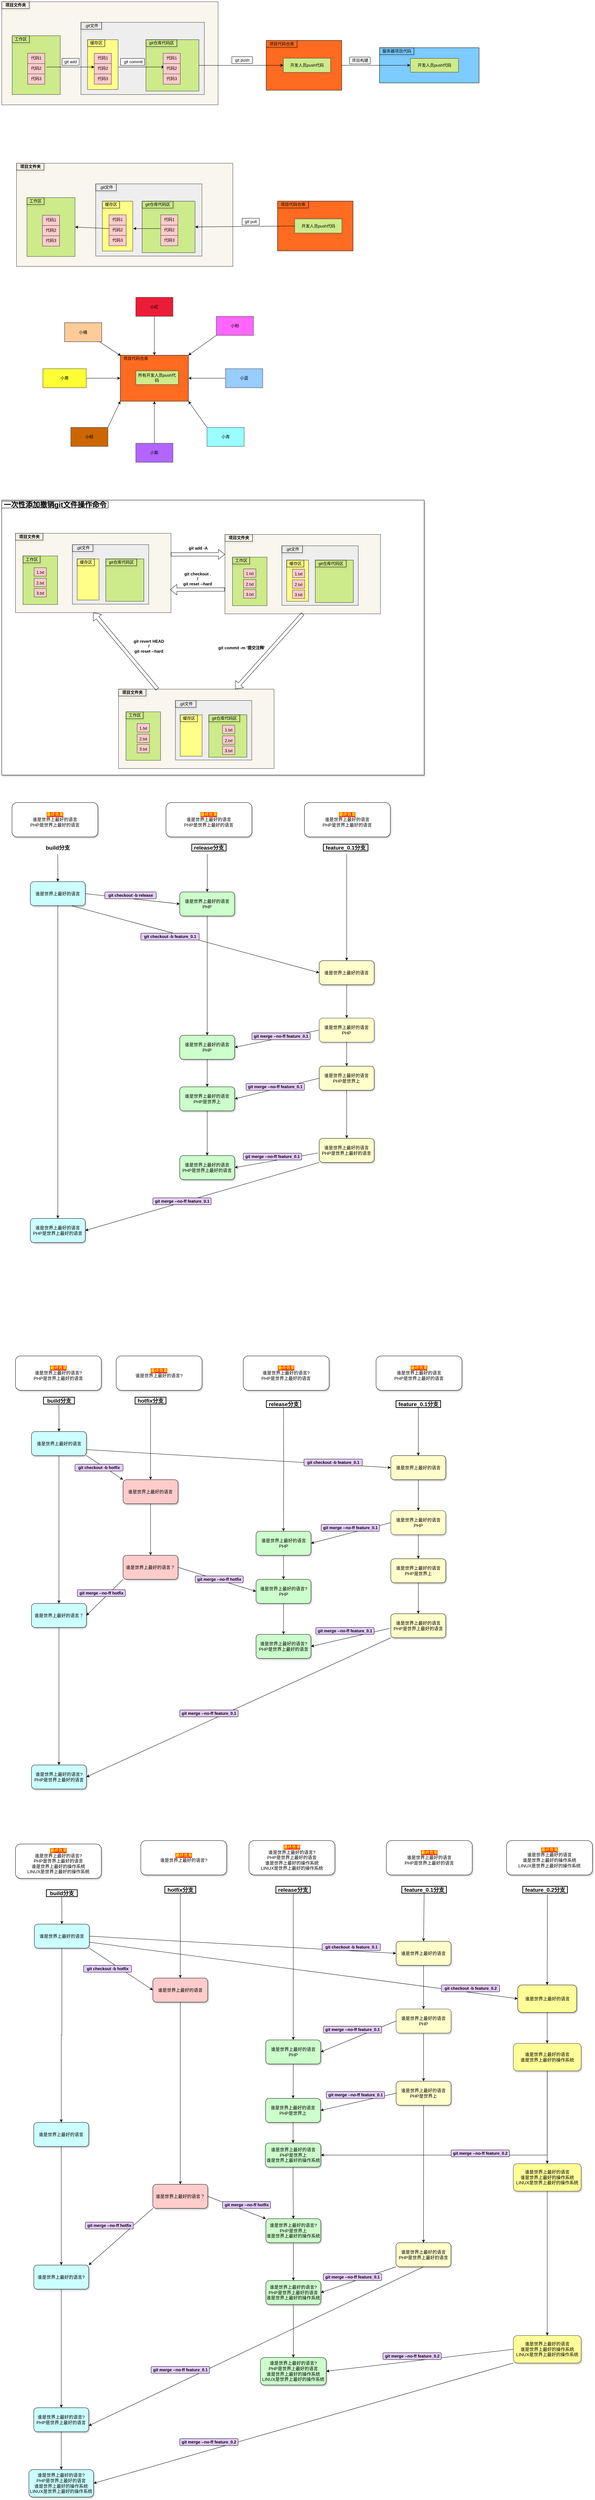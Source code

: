 <mxfile version="12.7.1" type="github" pages="2">
  <diagram id="PZuuEMWm3O0PsAND5FFg" name="Page-1">
    <mxGraphModel dx="2660" dy="1032" grid="1" gridSize="10" guides="1" tooltips="1" connect="1" arrows="1" fold="1" page="1" pageScale="1" pageWidth="827" pageHeight="1169" math="0" shadow="0">
      <root>
        <mxCell id="0" />
        <mxCell id="1" parent="0" />
        <mxCell id="vk6pO8AkL0Hi04yZMvHO-626" value="" style="group" vertex="1" connectable="0" parent="1">
          <mxGeometry x="-360" y="1530" width="1230" height="800" as="geometry" />
        </mxCell>
        <mxCell id="vk6pO8AkL0Hi04yZMvHO-624" value="" style="rounded=0;whiteSpace=wrap;html=1;shadow=1;glass=0;comic=0;strokeColor=#000000;fillColor=#ffffff;" vertex="1" parent="vk6pO8AkL0Hi04yZMvHO-626">
          <mxGeometry width="1230" height="800" as="geometry" />
        </mxCell>
        <mxCell id="vk6pO8AkL0Hi04yZMvHO-625" value="&lt;font style=&quot;font-size: 21px&quot;&gt;&lt;b&gt;一次性添加撤销git文件操作命令&lt;/b&gt;&lt;/font&gt;" style="text;html=1;align=center;verticalAlign=middle;resizable=0;points=[];autosize=1;strokeColor=#000000;shadow=1;" vertex="1" parent="vk6pO8AkL0Hi04yZMvHO-626">
          <mxGeometry y="3" width="310" height="20" as="geometry" />
        </mxCell>
        <mxCell id="vk6pO8AkL0Hi04yZMvHO-145" value="" style="group" vertex="1" connectable="0" parent="1">
          <mxGeometry x="-297" y="460" width="1420" height="390" as="geometry" />
        </mxCell>
        <mxCell id="vk6pO8AkL0Hi04yZMvHO-386" value="" style="group" vertex="1" connectable="0" parent="vk6pO8AkL0Hi04yZMvHO-145">
          <mxGeometry x="70" y="50" width="960" height="340" as="geometry" />
        </mxCell>
        <mxCell id="vk6pO8AkL0Hi04yZMvHO-196" value="" style="group" vertex="1" connectable="0" parent="vk6pO8AkL0Hi04yZMvHO-386">
          <mxGeometry width="960" height="340" as="geometry" />
        </mxCell>
        <mxCell id="vk6pO8AkL0Hi04yZMvHO-195" value="" style="group" vertex="1" connectable="0" parent="vk6pO8AkL0Hi04yZMvHO-196">
          <mxGeometry width="960" height="340" as="geometry" />
        </mxCell>
        <mxCell id="vk6pO8AkL0Hi04yZMvHO-156" value="" style="group" vertex="1" connectable="0" parent="vk6pO8AkL0Hi04yZMvHO-195">
          <mxGeometry x="-10" width="610" height="220" as="geometry" />
        </mxCell>
        <mxCell id="vk6pO8AkL0Hi04yZMvHO-385" value="" style="group" vertex="1" connectable="0" parent="vk6pO8AkL0Hi04yZMvHO-195">
          <mxGeometry x="-90.0" y="100" width="980" height="240" as="geometry" />
        </mxCell>
        <mxCell id="vk6pO8AkL0Hi04yZMvHO-348" value="" style="group" vertex="1" connectable="0" parent="vk6pO8AkL0Hi04yZMvHO-385">
          <mxGeometry width="630" height="240" as="geometry" />
        </mxCell>
        <mxCell id="vk6pO8AkL0Hi04yZMvHO-349" value=".git文件" style="text;html=1;align=center;verticalAlign=middle;resizable=0;points=[];autosize=1;" vertex="1" parent="vk6pO8AkL0Hi04yZMvHO-348">
          <mxGeometry x="259.293" y="80" width="60" height="20" as="geometry" />
        </mxCell>
        <mxCell id="vk6pO8AkL0Hi04yZMvHO-350" value="" style="group" vertex="1" connectable="0" parent="vk6pO8AkL0Hi04yZMvHO-348">
          <mxGeometry width="630" height="240" as="geometry" />
        </mxCell>
        <mxCell id="vk6pO8AkL0Hi04yZMvHO-351" value="" style="group" vertex="1" connectable="0" parent="vk6pO8AkL0Hi04yZMvHO-350">
          <mxGeometry width="630" height="240" as="geometry" />
        </mxCell>
        <mxCell id="vk6pO8AkL0Hi04yZMvHO-352" value="" style="rounded=0;whiteSpace=wrap;html=1;fillColor=#f9f7ed;strokeColor=#36393d;" vertex="1" parent="vk6pO8AkL0Hi04yZMvHO-351">
          <mxGeometry y="-60" width="630" height="300" as="geometry" />
        </mxCell>
        <mxCell id="vk6pO8AkL0Hi04yZMvHO-353" value="" style="rounded=0;whiteSpace=wrap;html=1;fillColor=#eeeeee;strokeColor=#36393d;" vertex="1" parent="vk6pO8AkL0Hi04yZMvHO-351">
          <mxGeometry x="230.63" width="309.37" height="210" as="geometry" />
        </mxCell>
        <mxCell id="vk6pO8AkL0Hi04yZMvHO-354" value=".git文件" style="text;html=1;align=center;verticalAlign=middle;resizable=0;points=[];autosize=1;strokeColor=#000000;shadow=1;" vertex="1" parent="vk6pO8AkL0Hi04yZMvHO-351">
          <mxGeometry x="230.63" y="-0.003" width="60" height="20" as="geometry" />
        </mxCell>
        <mxCell id="vk6pO8AkL0Hi04yZMvHO-355" value="&lt;b&gt;项目文件夹&lt;/b&gt;" style="text;html=1;align=center;verticalAlign=middle;resizable=0;points=[];autosize=1;shadow=1;fillColor=none;strokeColor=#000000;" vertex="1" parent="vk6pO8AkL0Hi04yZMvHO-351">
          <mxGeometry y="-60" width="80" height="20" as="geometry" />
        </mxCell>
        <mxCell id="vk6pO8AkL0Hi04yZMvHO-356" value="" style="group;fillColor=#cdeb8b;strokeColor=#36393d;" vertex="1" connectable="0" parent="vk6pO8AkL0Hi04yZMvHO-351">
          <mxGeometry x="365.9" y="50.43" width="154.1" height="149.57" as="geometry" />
        </mxCell>
        <mxCell id="vk6pO8AkL0Hi04yZMvHO-357" value="" style="rounded=0;whiteSpace=wrap;html=1;fillColor=#cdeb8b;strokeColor=#36393d;" vertex="1" parent="vk6pO8AkL0Hi04yZMvHO-356">
          <mxGeometry width="154.1" height="149.57" as="geometry" />
        </mxCell>
        <mxCell id="vk6pO8AkL0Hi04yZMvHO-358" value="git仓库代码区" style="text;html=1;align=center;verticalAlign=middle;resizable=0;points=[];autosize=1;strokeColor=#000000;shadow=1;" vertex="1" parent="vk6pO8AkL0Hi04yZMvHO-356">
          <mxGeometry width="90" height="20" as="geometry" />
        </mxCell>
        <mxCell id="vk6pO8AkL0Hi04yZMvHO-360" value="" style="group;fillColor=#ffff88;strokeColor=#36393d;" vertex="1" connectable="0" parent="vk6pO8AkL0Hi04yZMvHO-351">
          <mxGeometry x="249.996" y="50.43" width="88.664" height="145" as="geometry" />
        </mxCell>
        <mxCell id="vk6pO8AkL0Hi04yZMvHO-361" value="缓存区" style="text;html=1;align=center;verticalAlign=middle;resizable=0;points=[];autosize=1;strokeColor=#000000;shadow=1;" vertex="1" parent="vk6pO8AkL0Hi04yZMvHO-360">
          <mxGeometry width="50" height="20" as="geometry" />
        </mxCell>
        <mxCell id="vk6pO8AkL0Hi04yZMvHO-362" value="" style="group" vertex="1" connectable="0" parent="vk6pO8AkL0Hi04yZMvHO-360">
          <mxGeometry x="19.334" y="39.57" width="50" height="90" as="geometry" />
        </mxCell>
        <mxCell id="vk6pO8AkL0Hi04yZMvHO-363" value="" style="group" vertex="1" connectable="0" parent="vk6pO8AkL0Hi04yZMvHO-362">
          <mxGeometry width="50" height="90" as="geometry" />
        </mxCell>
        <mxCell id="vk6pO8AkL0Hi04yZMvHO-364" value="代码1" style="group;fillColor=#ffcccc;strokeColor=#36393d;" vertex="1" connectable="0" parent="vk6pO8AkL0Hi04yZMvHO-363">
          <mxGeometry width="50" height="30" as="geometry" />
        </mxCell>
        <mxCell id="vk6pO8AkL0Hi04yZMvHO-365" value="代码2" style="group;fillColor=#ffcccc;strokeColor=#36393d;" vertex="1" connectable="0" parent="vk6pO8AkL0Hi04yZMvHO-363">
          <mxGeometry y="30" width="50" height="30" as="geometry" />
        </mxCell>
        <mxCell id="vk6pO8AkL0Hi04yZMvHO-366" value="代码3" style="group;fillColor=#ffcccc;strokeColor=#36393d;" vertex="1" connectable="0" parent="vk6pO8AkL0Hi04yZMvHO-363">
          <mxGeometry y="60" width="50" height="30" as="geometry" />
        </mxCell>
        <mxCell id="vk6pO8AkL0Hi04yZMvHO-381" value="" style="endArrow=classic;html=1;" edge="1" parent="vk6pO8AkL0Hi04yZMvHO-351">
          <mxGeometry width="50" height="50" relative="1" as="geometry">
            <mxPoint x="420" y="130" as="sourcePoint" />
            <mxPoint x="340" y="130" as="targetPoint" />
          </mxGeometry>
        </mxCell>
        <mxCell id="vk6pO8AkL0Hi04yZMvHO-382" value="" style="endArrow=classic;html=1;entryX=1;entryY=0.5;entryDx=0;entryDy=0;" edge="1" parent="vk6pO8AkL0Hi04yZMvHO-351" target="vk6pO8AkL0Hi04yZMvHO-368">
          <mxGeometry width="50" height="50" relative="1" as="geometry">
            <mxPoint x="270" y="130" as="sourcePoint" />
            <mxPoint x="170" y="127" as="targetPoint" />
          </mxGeometry>
        </mxCell>
        <mxCell id="vk6pO8AkL0Hi04yZMvHO-367" value="" style="group" vertex="1" connectable="0" parent="vk6pO8AkL0Hi04yZMvHO-351">
          <mxGeometry x="30.49" width="140" height="211.09" as="geometry" />
        </mxCell>
        <mxCell id="vk6pO8AkL0Hi04yZMvHO-368" value="" style="rounded=0;whiteSpace=wrap;html=1;fillColor=#cdeb8b;strokeColor=#36393d;" vertex="1" parent="vk6pO8AkL0Hi04yZMvHO-367">
          <mxGeometry y="40" width="140" height="171.09" as="geometry" />
        </mxCell>
        <mxCell id="vk6pO8AkL0Hi04yZMvHO-369" value="工作区" style="text;html=1;align=center;verticalAlign=middle;resizable=0;points=[];autosize=1;strokeColor=#000000;shadow=1;rounded=0;glass=0;comic=0;" vertex="1" parent="vk6pO8AkL0Hi04yZMvHO-367">
          <mxGeometry y="40" width="50" height="20" as="geometry" />
        </mxCell>
        <mxCell id="vk6pO8AkL0Hi04yZMvHO-370" value="" style="group" vertex="1" connectable="0" parent="vk6pO8AkL0Hi04yZMvHO-367">
          <mxGeometry x="45" y="91.09" width="50" height="90" as="geometry" />
        </mxCell>
        <mxCell id="vk6pO8AkL0Hi04yZMvHO-371" value="" style="group" vertex="1" connectable="0" parent="vk6pO8AkL0Hi04yZMvHO-370">
          <mxGeometry width="50" height="90" as="geometry" />
        </mxCell>
        <mxCell id="vk6pO8AkL0Hi04yZMvHO-372" value="代码1" style="group;fillColor=#ffcccc;strokeColor=#36393d;" vertex="1" connectable="0" parent="vk6pO8AkL0Hi04yZMvHO-371">
          <mxGeometry width="50" height="30" as="geometry" />
        </mxCell>
        <mxCell id="vk6pO8AkL0Hi04yZMvHO-373" value="代码2" style="group;fillColor=#ffcccc;strokeColor=#36393d;" vertex="1" connectable="0" parent="vk6pO8AkL0Hi04yZMvHO-371">
          <mxGeometry y="30" width="50" height="30" as="geometry" />
        </mxCell>
        <mxCell id="vk6pO8AkL0Hi04yZMvHO-374" value="代码3" style="group;fillColor=#ffcccc;strokeColor=#36393d;" vertex="1" connectable="0" parent="vk6pO8AkL0Hi04yZMvHO-371">
          <mxGeometry y="60" width="50" height="30" as="geometry" />
        </mxCell>
        <mxCell id="vk6pO8AkL0Hi04yZMvHO-376" value="" style="group" vertex="1" connectable="0" parent="vk6pO8AkL0Hi04yZMvHO-385">
          <mxGeometry x="420" y="90" width="50" height="90" as="geometry" />
        </mxCell>
        <mxCell id="vk6pO8AkL0Hi04yZMvHO-377" value="代码1" style="group;fillColor=#ffcccc;strokeColor=#36393d;" vertex="1" connectable="0" parent="vk6pO8AkL0Hi04yZMvHO-376">
          <mxGeometry width="50" height="30" as="geometry" />
        </mxCell>
        <mxCell id="vk6pO8AkL0Hi04yZMvHO-378" value="代码2" style="group;fillColor=#ffcccc;strokeColor=#36393d;" vertex="1" connectable="0" parent="vk6pO8AkL0Hi04yZMvHO-376">
          <mxGeometry y="30" width="50" height="30" as="geometry" />
        </mxCell>
        <mxCell id="vk6pO8AkL0Hi04yZMvHO-379" value="代码3" style="group;fillColor=#ffcccc;strokeColor=#36393d;" vertex="1" connectable="0" parent="vk6pO8AkL0Hi04yZMvHO-376">
          <mxGeometry y="60" width="50" height="30" as="geometry" />
        </mxCell>
        <mxCell id="vk6pO8AkL0Hi04yZMvHO-241" value="" style="group" vertex="1" connectable="0" parent="vk6pO8AkL0Hi04yZMvHO-385">
          <mxGeometry x="760" y="50" width="220" height="145" as="geometry" />
        </mxCell>
        <mxCell id="vk6pO8AkL0Hi04yZMvHO-242" value="" style="rounded=0;whiteSpace=wrap;html=1;fillColor=#FF6B21;" vertex="1" parent="vk6pO8AkL0Hi04yZMvHO-241">
          <mxGeometry width="220" height="145" as="geometry" />
        </mxCell>
        <mxCell id="vk6pO8AkL0Hi04yZMvHO-243" value="项目代码仓库" style="text;html=1;align=center;verticalAlign=middle;resizable=0;points=[];autosize=1;strokeColor=#000000;shadow=1;" vertex="1" parent="vk6pO8AkL0Hi04yZMvHO-241">
          <mxGeometry width="90" height="20" as="geometry" />
        </mxCell>
        <mxCell id="vk6pO8AkL0Hi04yZMvHO-244" value="开发人员push代码" style="rounded=0;whiteSpace=wrap;html=1;fillColor=#cdeb8b;strokeColor=#36393d;" vertex="1" parent="vk6pO8AkL0Hi04yZMvHO-241">
          <mxGeometry x="50" y="51.88" width="137.5" height="41.25" as="geometry" />
        </mxCell>
        <mxCell id="vk6pO8AkL0Hi04yZMvHO-380" value="" style="endArrow=classic;html=1;exitX=0;exitY=0.5;exitDx=0;exitDy=0;entryX=1;entryY=0.5;entryDx=0;entryDy=0;" edge="1" parent="vk6pO8AkL0Hi04yZMvHO-385" source="vk6pO8AkL0Hi04yZMvHO-244" target="vk6pO8AkL0Hi04yZMvHO-357">
          <mxGeometry width="50" height="50" relative="1" as="geometry">
            <mxPoint x="660" y="160" as="sourcePoint" />
            <mxPoint x="710" y="110" as="targetPoint" />
          </mxGeometry>
        </mxCell>
        <mxCell id="vk6pO8AkL0Hi04yZMvHO-392" value="git pull" style="text;html=1;align=center;verticalAlign=middle;resizable=0;points=[];autosize=1;strokeColor=#000000;" vertex="1" parent="vk6pO8AkL0Hi04yZMvHO-385">
          <mxGeometry x="657" y="100" width="50" height="20" as="geometry" />
        </mxCell>
        <mxCell id="vk6pO8AkL0Hi04yZMvHO-225" value="" style="group" vertex="1" connectable="0" parent="1">
          <mxGeometry x="-240" y="940" width="640" height="480" as="geometry" />
        </mxCell>
        <mxCell id="vk6pO8AkL0Hi04yZMvHO-224" value="" style="group" vertex="1" connectable="0" parent="vk6pO8AkL0Hi04yZMvHO-225">
          <mxGeometry width="640" height="480" as="geometry" />
        </mxCell>
        <mxCell id="vk6pO8AkL0Hi04yZMvHO-87" value="小黄" style="rounded=0;whiteSpace=wrap;html=1;fillColor=#FFFF33;strokeColor=#36393d;" vertex="1" parent="vk6pO8AkL0Hi04yZMvHO-224">
          <mxGeometry y="207.692" width="126.197" height="55.385" as="geometry" />
        </mxCell>
        <mxCell id="vk6pO8AkL0Hi04yZMvHO-88" value="小红" style="rounded=0;whiteSpace=wrap;html=1;fillColor=#EB1C38;strokeColor=#36393d;" vertex="1" parent="vk6pO8AkL0Hi04yZMvHO-224">
          <mxGeometry x="270.427" width="108.169" height="55.385" as="geometry" />
        </mxCell>
        <mxCell id="vk6pO8AkL0Hi04yZMvHO-116" value="" style="group" vertex="1" connectable="0" parent="vk6pO8AkL0Hi04yZMvHO-224">
          <mxGeometry x="225.352" y="168.462" width="198.31" height="133.846" as="geometry" />
        </mxCell>
        <mxCell id="vk6pO8AkL0Hi04yZMvHO-117" value="" style="rounded=0;whiteSpace=wrap;html=1;fillColor=#FF6B21;" vertex="1" parent="vk6pO8AkL0Hi04yZMvHO-116">
          <mxGeometry width="198.31" height="133.846" as="geometry" />
        </mxCell>
        <mxCell id="vk6pO8AkL0Hi04yZMvHO-118" value="项目代码仓库" style="text;html=1;align=center;verticalAlign=middle;resizable=0;points=[];autosize=1;" vertex="1" parent="vk6pO8AkL0Hi04yZMvHO-116">
          <mxGeometry width="90" height="20" as="geometry" />
        </mxCell>
        <mxCell id="vk6pO8AkL0Hi04yZMvHO-223" value="所有开发人员push代码" style="rounded=0;whiteSpace=wrap;html=1;fillColor=#cdeb8b;strokeColor=#36393d;" vertex="1" parent="vk6pO8AkL0Hi04yZMvHO-116">
          <mxGeometry x="45.07" y="45.545" width="123.944" height="39.812" as="geometry" />
        </mxCell>
        <mxCell id="vk6pO8AkL0Hi04yZMvHO-212" style="edgeStyle=orthogonalEdgeStyle;rounded=0;orthogonalLoop=1;jettySize=auto;html=1;entryX=0;entryY=0.5;entryDx=0;entryDy=0;" edge="1" parent="vk6pO8AkL0Hi04yZMvHO-224" source="vk6pO8AkL0Hi04yZMvHO-87" target="vk6pO8AkL0Hi04yZMvHO-117">
          <mxGeometry relative="1" as="geometry" />
        </mxCell>
        <mxCell id="vk6pO8AkL0Hi04yZMvHO-209" style="edgeStyle=orthogonalEdgeStyle;rounded=0;orthogonalLoop=1;jettySize=auto;html=1;entryX=0.5;entryY=0;entryDx=0;entryDy=0;" edge="1" parent="vk6pO8AkL0Hi04yZMvHO-224" source="vk6pO8AkL0Hi04yZMvHO-88" target="vk6pO8AkL0Hi04yZMvHO-117">
          <mxGeometry relative="1" as="geometry" />
        </mxCell>
        <mxCell id="vk6pO8AkL0Hi04yZMvHO-214" style="edgeStyle=orthogonalEdgeStyle;rounded=0;orthogonalLoop=1;jettySize=auto;html=1;entryX=0.5;entryY=1;entryDx=0;entryDy=0;exitX=0.5;exitY=0;exitDx=0;exitDy=0;" edge="1" parent="vk6pO8AkL0Hi04yZMvHO-224" source="vk6pO8AkL0Hi04yZMvHO-199" target="vk6pO8AkL0Hi04yZMvHO-117">
          <mxGeometry relative="1" as="geometry" />
        </mxCell>
        <mxCell id="vk6pO8AkL0Hi04yZMvHO-199" value="小紫" style="rounded=0;whiteSpace=wrap;html=1;fillColor=#B266FF;strokeColor=#36393d;" vertex="1" parent="vk6pO8AkL0Hi04yZMvHO-224">
          <mxGeometry x="270.427" y="424.615" width="108.169" height="55.385" as="geometry" />
        </mxCell>
        <mxCell id="vk6pO8AkL0Hi04yZMvHO-213" style="edgeStyle=orthogonalEdgeStyle;rounded=0;orthogonalLoop=1;jettySize=auto;html=1;entryX=1;entryY=0.5;entryDx=0;entryDy=0;" edge="1" parent="vk6pO8AkL0Hi04yZMvHO-224" source="vk6pO8AkL0Hi04yZMvHO-205" target="vk6pO8AkL0Hi04yZMvHO-117">
          <mxGeometry relative="1" as="geometry" />
        </mxCell>
        <mxCell id="vk6pO8AkL0Hi04yZMvHO-205" value="小蓝" style="rounded=0;whiteSpace=wrap;html=1;fillColor=#99CCFF;strokeColor=#36393d;" vertex="1" parent="vk6pO8AkL0Hi04yZMvHO-224">
          <mxGeometry x="531.831" y="207.692" width="108.169" height="55.385" as="geometry" />
        </mxCell>
        <mxCell id="vk6pO8AkL0Hi04yZMvHO-215" value="小粉" style="rounded=0;whiteSpace=wrap;html=1;fillColor=#FF66FF;strokeColor=#36393d;" vertex="1" parent="vk6pO8AkL0Hi04yZMvHO-224">
          <mxGeometry x="504.789" y="55.385" width="108.169" height="55.385" as="geometry" />
        </mxCell>
        <mxCell id="vk6pO8AkL0Hi04yZMvHO-216" value="" style="endArrow=classic;html=1;exitX=0;exitY=1;exitDx=0;exitDy=0;entryX=1;entryY=0;entryDx=0;entryDy=0;" edge="1" parent="vk6pO8AkL0Hi04yZMvHO-224" source="vk6pO8AkL0Hi04yZMvHO-215" target="vk6pO8AkL0Hi04yZMvHO-117">
          <mxGeometry width="50" height="50" relative="1" as="geometry">
            <mxPoint x="459.718" y="175.385" as="sourcePoint" />
            <mxPoint x="504.789" y="129.231" as="targetPoint" />
          </mxGeometry>
        </mxCell>
        <mxCell id="vk6pO8AkL0Hi04yZMvHO-217" value="小棕" style="rounded=0;whiteSpace=wrap;html=1;fillColor=#CC6600;strokeColor=#36393d;" vertex="1" parent="vk6pO8AkL0Hi04yZMvHO-224">
          <mxGeometry x="81.127" y="378.462" width="108.169" height="55.385" as="geometry" />
        </mxCell>
        <mxCell id="vk6pO8AkL0Hi04yZMvHO-218" value="小青" style="rounded=0;whiteSpace=wrap;html=1;fillColor=#99FFFF;strokeColor=#36393d;" vertex="1" parent="vk6pO8AkL0Hi04yZMvHO-224">
          <mxGeometry x="477.746" y="378.462" width="108.169" height="55.385" as="geometry" />
        </mxCell>
        <mxCell id="vk6pO8AkL0Hi04yZMvHO-219" value="小橘" style="rounded=0;whiteSpace=wrap;html=1;fillColor=#FFCC99;strokeColor=#191919;" vertex="1" parent="vk6pO8AkL0Hi04yZMvHO-224">
          <mxGeometry x="63.099" y="73.846" width="108.169" height="55.385" as="geometry" />
        </mxCell>
        <mxCell id="vk6pO8AkL0Hi04yZMvHO-220" value="" style="endArrow=classic;html=1;entryX=0.016;entryY=0.075;entryDx=0;entryDy=0;entryPerimeter=0;exitX=0.937;exitY=1;exitDx=0;exitDy=0;exitPerimeter=0;" edge="1" parent="vk6pO8AkL0Hi04yZMvHO-224" source="vk6pO8AkL0Hi04yZMvHO-219" target="vk6pO8AkL0Hi04yZMvHO-118">
          <mxGeometry width="50" height="50" relative="1" as="geometry">
            <mxPoint x="-72.113" y="147.692" as="sourcePoint" />
            <mxPoint x="-27.042" y="101.538" as="targetPoint" />
          </mxGeometry>
        </mxCell>
        <mxCell id="vk6pO8AkL0Hi04yZMvHO-221" value="" style="endArrow=classic;html=1;exitX=1;exitY=0;exitDx=0;exitDy=0;entryX=0;entryY=1;entryDx=0;entryDy=0;" edge="1" parent="vk6pO8AkL0Hi04yZMvHO-224" source="vk6pO8AkL0Hi04yZMvHO-217" target="vk6pO8AkL0Hi04yZMvHO-117">
          <mxGeometry width="50" height="50" relative="1" as="geometry">
            <mxPoint x="180.282" y="369.231" as="sourcePoint" />
            <mxPoint x="225.352" y="350.769" as="targetPoint" />
          </mxGeometry>
        </mxCell>
        <mxCell id="vk6pO8AkL0Hi04yZMvHO-222" value="" style="endArrow=classic;html=1;exitX=0;exitY=0;exitDx=0;exitDy=0;entryX=1;entryY=1;entryDx=0;entryDy=0;" edge="1" parent="vk6pO8AkL0Hi04yZMvHO-224" source="vk6pO8AkL0Hi04yZMvHO-218" target="vk6pO8AkL0Hi04yZMvHO-117">
          <mxGeometry width="50" height="50" relative="1" as="geometry">
            <mxPoint x="441.69" y="360" as="sourcePoint" />
            <mxPoint x="486.761" y="313.846" as="targetPoint" />
          </mxGeometry>
        </mxCell>
        <mxCell id="vk6pO8AkL0Hi04yZMvHO-391" value="" style="group" vertex="1" connectable="0" parent="1">
          <mxGeometry x="-330" y="140" width="1420" height="230" as="geometry" />
        </mxCell>
        <mxCell id="vk6pO8AkL0Hi04yZMvHO-347" value="" style="group" vertex="1" connectable="0" parent="vk6pO8AkL0Hi04yZMvHO-391">
          <mxGeometry width="1420" height="230" as="geometry" />
        </mxCell>
        <mxCell id="vk6pO8AkL0Hi04yZMvHO-144" value="" style="group" vertex="1" connectable="0" parent="vk6pO8AkL0Hi04yZMvHO-347">
          <mxGeometry width="1420" height="230" as="geometry" />
        </mxCell>
        <mxCell id="vk6pO8AkL0Hi04yZMvHO-78" value="" style="group" vertex="1" connectable="0" parent="vk6pO8AkL0Hi04yZMvHO-144">
          <mxGeometry x="740" y="52.5" width="220" height="145" as="geometry" />
        </mxCell>
        <mxCell id="nxlwVpReJ9SHU6iR8qGh-1" value="" style="rounded=0;whiteSpace=wrap;html=1;fillColor=#FF6B21;" parent="vk6pO8AkL0Hi04yZMvHO-78" vertex="1">
          <mxGeometry width="220" height="145" as="geometry" />
        </mxCell>
        <mxCell id="vk6pO8AkL0Hi04yZMvHO-76" value="项目代码仓库" style="text;html=1;align=center;verticalAlign=middle;resizable=0;points=[];autosize=1;strokeColor=#000000;shadow=1;" vertex="1" parent="vk6pO8AkL0Hi04yZMvHO-78">
          <mxGeometry width="90" height="20" as="geometry" />
        </mxCell>
        <mxCell id="vk6pO8AkL0Hi04yZMvHO-74" value="开发人员push代码" style="rounded=0;whiteSpace=wrap;html=1;fillColor=#cdeb8b;strokeColor=#36393d;" vertex="1" parent="vk6pO8AkL0Hi04yZMvHO-78">
          <mxGeometry x="50" y="51.88" width="137.5" height="41.25" as="geometry" />
        </mxCell>
        <mxCell id="vk6pO8AkL0Hi04yZMvHO-131" value="" style="group" vertex="1" connectable="0" parent="vk6pO8AkL0Hi04yZMvHO-144">
          <mxGeometry x="1070" y="73.75" width="290" height="102.5" as="geometry" />
        </mxCell>
        <mxCell id="vk6pO8AkL0Hi04yZMvHO-80" value="" style="group" vertex="1" connectable="0" parent="vk6pO8AkL0Hi04yZMvHO-131">
          <mxGeometry width="290" height="102.5" as="geometry" />
        </mxCell>
        <mxCell id="nxlwVpReJ9SHU6iR8qGh-4" value="" style="rounded=0;whiteSpace=wrap;html=1;fillColor=#7DCBFF;" parent="vk6pO8AkL0Hi04yZMvHO-80" vertex="1">
          <mxGeometry width="290" height="102.5" as="geometry" />
        </mxCell>
        <mxCell id="vk6pO8AkL0Hi04yZMvHO-79" value="服务器项目代码" style="text;html=1;align=center;verticalAlign=middle;resizable=0;points=[];autosize=1;fillColor=none;strokeColor=#000000;shadow=1;" vertex="1" parent="vk6pO8AkL0Hi04yZMvHO-80">
          <mxGeometry width="100" height="20" as="geometry" />
        </mxCell>
        <mxCell id="vk6pO8AkL0Hi04yZMvHO-85" value="开发人员push代码" style="rounded=0;whiteSpace=wrap;html=1;fillColor=#cdeb8b;strokeColor=#36393d;" vertex="1" parent="vk6pO8AkL0Hi04yZMvHO-80">
          <mxGeometry x="90" y="31.25" width="140" height="40" as="geometry" />
        </mxCell>
        <mxCell id="vk6pO8AkL0Hi04yZMvHO-143" style="edgeStyle=orthogonalEdgeStyle;rounded=0;orthogonalLoop=1;jettySize=auto;html=1;exitX=1;exitY=0.5;exitDx=0;exitDy=0;entryX=0;entryY=0.5;entryDx=0;entryDy=0;" edge="1" parent="vk6pO8AkL0Hi04yZMvHO-144" source="nxlwVpReJ9SHU6iR8qGh-1" target="vk6pO8AkL0Hi04yZMvHO-85">
          <mxGeometry relative="1" as="geometry" />
        </mxCell>
        <mxCell id="vk6pO8AkL0Hi04yZMvHO-313" value="" style="group" vertex="1" connectable="0" parent="vk6pO8AkL0Hi04yZMvHO-144">
          <mxGeometry x="-30" width="630" height="240" as="geometry" />
        </mxCell>
        <mxCell id="vk6pO8AkL0Hi04yZMvHO-43" value=".git文件" style="text;html=1;align=center;verticalAlign=middle;resizable=0;points=[];autosize=1;" vertex="1" parent="vk6pO8AkL0Hi04yZMvHO-313">
          <mxGeometry x="259.293" y="80" width="60" height="20" as="geometry" />
        </mxCell>
        <mxCell id="vk6pO8AkL0Hi04yZMvHO-142" value="" style="group" vertex="1" connectable="0" parent="vk6pO8AkL0Hi04yZMvHO-313">
          <mxGeometry width="630" height="240" as="geometry" />
        </mxCell>
        <mxCell id="vk6pO8AkL0Hi04yZMvHO-126" value="" style="group" vertex="1" connectable="0" parent="vk6pO8AkL0Hi04yZMvHO-142">
          <mxGeometry width="630" height="240" as="geometry" />
        </mxCell>
        <mxCell id="vk6pO8AkL0Hi04yZMvHO-54" value="" style="rounded=0;whiteSpace=wrap;html=1;fillColor=#f9f7ed;strokeColor=#36393d;" vertex="1" parent="vk6pO8AkL0Hi04yZMvHO-126">
          <mxGeometry y="-60" width="630" height="300" as="geometry" />
        </mxCell>
        <mxCell id="vk6pO8AkL0Hi04yZMvHO-33" value="" style="rounded=0;whiteSpace=wrap;html=1;fillColor=#eeeeee;strokeColor=#36393d;" vertex="1" parent="vk6pO8AkL0Hi04yZMvHO-126">
          <mxGeometry x="230.63" width="359.37" height="210" as="geometry" />
        </mxCell>
        <mxCell id="vk6pO8AkL0Hi04yZMvHO-240" value=".git文件" style="text;html=1;align=center;verticalAlign=middle;resizable=0;points=[];autosize=1;strokeColor=#000000;shadow=1;" vertex="1" parent="vk6pO8AkL0Hi04yZMvHO-126">
          <mxGeometry x="230.63" y="-0.003" width="60" height="20" as="geometry" />
        </mxCell>
        <mxCell id="vk6pO8AkL0Hi04yZMvHO-56" value="&lt;b&gt;项目文件夹&lt;/b&gt;" style="text;html=1;align=center;verticalAlign=middle;resizable=0;points=[];autosize=1;shadow=1;fillColor=none;strokeColor=#000000;" vertex="1" parent="vk6pO8AkL0Hi04yZMvHO-126">
          <mxGeometry y="-60" width="80" height="20" as="geometry" />
        </mxCell>
        <mxCell id="vk6pO8AkL0Hi04yZMvHO-58" value="" style="group;fillColor=#ffff88;strokeColor=#36393d;" vertex="1" connectable="0" parent="vk6pO8AkL0Hi04yZMvHO-126">
          <mxGeometry x="249.996" y="50.43" width="88.664" height="145" as="geometry" />
        </mxCell>
        <mxCell id="vk6pO8AkL0Hi04yZMvHO-47" value="缓存区" style="text;html=1;align=center;verticalAlign=middle;resizable=0;points=[];autosize=1;strokeColor=#000000;shadow=1;" vertex="1" parent="vk6pO8AkL0Hi04yZMvHO-58">
          <mxGeometry width="50" height="20" as="geometry" />
        </mxCell>
        <mxCell id="vk6pO8AkL0Hi04yZMvHO-290" value="" style="group" vertex="1" connectable="0" parent="vk6pO8AkL0Hi04yZMvHO-58">
          <mxGeometry x="19.334" y="39.57" width="50" height="90" as="geometry" />
        </mxCell>
        <mxCell id="vk6pO8AkL0Hi04yZMvHO-301" value="" style="group" vertex="1" connectable="0" parent="vk6pO8AkL0Hi04yZMvHO-290">
          <mxGeometry width="50" height="90" as="geometry" />
        </mxCell>
        <mxCell id="vk6pO8AkL0Hi04yZMvHO-284" value="代码1" style="group;fillColor=#ffcccc;strokeColor=#36393d;" vertex="1" connectable="0" parent="vk6pO8AkL0Hi04yZMvHO-301">
          <mxGeometry width="50" height="30" as="geometry" />
        </mxCell>
        <mxCell id="vk6pO8AkL0Hi04yZMvHO-288" value="代码2" style="group;fillColor=#ffcccc;strokeColor=#36393d;" vertex="1" connectable="0" parent="vk6pO8AkL0Hi04yZMvHO-301">
          <mxGeometry y="30" width="50" height="30" as="geometry" />
        </mxCell>
        <mxCell id="vk6pO8AkL0Hi04yZMvHO-289" value="代码3" style="group;fillColor=#ffcccc;strokeColor=#36393d;" vertex="1" connectable="0" parent="vk6pO8AkL0Hi04yZMvHO-301">
          <mxGeometry y="60" width="50" height="30" as="geometry" />
        </mxCell>
        <mxCell id="vk6pO8AkL0Hi04yZMvHO-239" value="" style="group" vertex="1" connectable="0" parent="vk6pO8AkL0Hi04yZMvHO-126">
          <mxGeometry x="30.49" y="-1.09" width="140" height="211.09" as="geometry" />
        </mxCell>
        <mxCell id="vk6pO8AkL0Hi04yZMvHO-227" value="" style="rounded=0;whiteSpace=wrap;html=1;fillColor=#cdeb8b;strokeColor=#36393d;" vertex="1" parent="vk6pO8AkL0Hi04yZMvHO-239">
          <mxGeometry y="40" width="140" height="171.09" as="geometry" />
        </mxCell>
        <mxCell id="vk6pO8AkL0Hi04yZMvHO-238" value="工作区" style="text;html=1;align=center;verticalAlign=middle;resizable=0;points=[];autosize=1;strokeColor=#000000;shadow=1;rounded=0;glass=0;comic=0;" vertex="1" parent="vk6pO8AkL0Hi04yZMvHO-239">
          <mxGeometry y="40" width="50" height="20" as="geometry" />
        </mxCell>
        <mxCell id="vk6pO8AkL0Hi04yZMvHO-302" value="" style="group" vertex="1" connectable="0" parent="vk6pO8AkL0Hi04yZMvHO-239">
          <mxGeometry x="45" y="91.09" width="50" height="90" as="geometry" />
        </mxCell>
        <mxCell id="vk6pO8AkL0Hi04yZMvHO-310" value="" style="group" vertex="1" connectable="0" parent="vk6pO8AkL0Hi04yZMvHO-302">
          <mxGeometry width="50" height="90" as="geometry" />
        </mxCell>
        <mxCell id="vk6pO8AkL0Hi04yZMvHO-303" value="代码1" style="group;fillColor=#ffcccc;strokeColor=#36393d;" vertex="1" connectable="0" parent="vk6pO8AkL0Hi04yZMvHO-310">
          <mxGeometry width="50" height="30" as="geometry" />
        </mxCell>
        <mxCell id="vk6pO8AkL0Hi04yZMvHO-304" value="代码2" style="group;fillColor=#ffcccc;strokeColor=#36393d;" vertex="1" connectable="0" parent="vk6pO8AkL0Hi04yZMvHO-310">
          <mxGeometry y="30" width="50" height="30" as="geometry" />
        </mxCell>
        <mxCell id="vk6pO8AkL0Hi04yZMvHO-305" value="代码3" style="group;fillColor=#ffcccc;strokeColor=#36393d;" vertex="1" connectable="0" parent="vk6pO8AkL0Hi04yZMvHO-310">
          <mxGeometry y="60" width="50" height="30" as="geometry" />
        </mxCell>
        <mxCell id="vk6pO8AkL0Hi04yZMvHO-311" value="" style="endArrow=classic;html=1;" edge="1" parent="vk6pO8AkL0Hi04yZMvHO-126">
          <mxGeometry width="50" height="50" relative="1" as="geometry">
            <mxPoint x="130" y="130" as="sourcePoint" />
            <mxPoint x="270" y="130" as="targetPoint" />
          </mxGeometry>
        </mxCell>
        <mxCell id="vk6pO8AkL0Hi04yZMvHO-390" value="git add" style="text;html=1;align=center;verticalAlign=middle;resizable=0;points=[];autosize=1;fillColor=#ffffff;comic=0;strokeColor=#000000;" vertex="1" parent="vk6pO8AkL0Hi04yZMvHO-126">
          <mxGeometry x="175.49" y="105" width="50" height="20" as="geometry" />
        </mxCell>
        <mxCell id="vk6pO8AkL0Hi04yZMvHO-62" value="" style="group;fillColor=#cdeb8b;strokeColor=#36393d;" vertex="1" connectable="0" parent="vk6pO8AkL0Hi04yZMvHO-126">
          <mxGeometry x="420" y="50.43" width="154.1" height="149.57" as="geometry" />
        </mxCell>
        <mxCell id="vk6pO8AkL0Hi04yZMvHO-49" value="" style="rounded=0;whiteSpace=wrap;html=1;fillColor=#cdeb8b;strokeColor=#36393d;" vertex="1" parent="vk6pO8AkL0Hi04yZMvHO-62">
          <mxGeometry width="154.1" height="149.57" as="geometry" />
        </mxCell>
        <mxCell id="vk6pO8AkL0Hi04yZMvHO-59" value="git仓库代码区" style="text;html=1;align=center;verticalAlign=middle;resizable=0;points=[];autosize=1;strokeColor=#000000;shadow=1;" vertex="1" parent="vk6pO8AkL0Hi04yZMvHO-62">
          <mxGeometry width="90" height="20" as="geometry" />
        </mxCell>
        <mxCell id="vk6pO8AkL0Hi04yZMvHO-312" value="" style="endArrow=classic;html=1;" edge="1" parent="vk6pO8AkL0Hi04yZMvHO-62">
          <mxGeometry width="50" height="50" relative="1" as="geometry">
            <mxPoint x="-80" y="79.57" as="sourcePoint" />
            <mxPoint x="54.1" y="79.57" as="targetPoint" />
          </mxGeometry>
        </mxCell>
        <mxCell id="vk6pO8AkL0Hi04yZMvHO-389" value="&amp;nbsp;git commit" style="text;html=1;align=center;verticalAlign=middle;resizable=0;points=[];autosize=1;fillColor=#ffffff;comic=0;strokeColor=#000000;" vertex="1" parent="vk6pO8AkL0Hi04yZMvHO-126">
          <mxGeometry x="346" y="105" width="70" height="20" as="geometry" />
        </mxCell>
        <mxCell id="vk6pO8AkL0Hi04yZMvHO-134" style="edgeStyle=orthogonalEdgeStyle;rounded=0;orthogonalLoop=1;jettySize=auto;html=1;exitX=1;exitY=0.5;exitDx=0;exitDy=0;entryX=0;entryY=0.5;entryDx=0;entryDy=0;" edge="1" parent="vk6pO8AkL0Hi04yZMvHO-144" source="vk6pO8AkL0Hi04yZMvHO-49" target="vk6pO8AkL0Hi04yZMvHO-74">
          <mxGeometry relative="1" as="geometry" />
        </mxCell>
        <mxCell id="vk6pO8AkL0Hi04yZMvHO-387" value="git push" style="text;html=1;align=center;verticalAlign=middle;resizable=0;points=[];autosize=1;fillColor=#ffffff;comic=0;strokeColor=#000000;" vertex="1" parent="vk6pO8AkL0Hi04yZMvHO-144">
          <mxGeometry x="640" y="100" width="60" height="20" as="geometry" />
        </mxCell>
        <mxCell id="vk6pO8AkL0Hi04yZMvHO-388" value="项目构建" style="text;html=1;align=center;verticalAlign=middle;resizable=0;points=[];autosize=1;strokeColor=#000000;" vertex="1" parent="vk6pO8AkL0Hi04yZMvHO-144">
          <mxGeometry x="983" y="101" width="60" height="20" as="geometry" />
        </mxCell>
        <mxCell id="vk6pO8AkL0Hi04yZMvHO-306" value="" style="group" vertex="1" connectable="0" parent="vk6pO8AkL0Hi04yZMvHO-347">
          <mxGeometry x="440" y="90" width="50" height="90" as="geometry" />
        </mxCell>
        <mxCell id="vk6pO8AkL0Hi04yZMvHO-307" value="代码1" style="group;fillColor=#ffcccc;strokeColor=#36393d;" vertex="1" connectable="0" parent="vk6pO8AkL0Hi04yZMvHO-306">
          <mxGeometry width="50" height="30" as="geometry" />
        </mxCell>
        <mxCell id="vk6pO8AkL0Hi04yZMvHO-308" value="代码2" style="group;fillColor=#ffcccc;strokeColor=#36393d;" vertex="1" connectable="0" parent="vk6pO8AkL0Hi04yZMvHO-306">
          <mxGeometry y="30" width="50" height="30" as="geometry" />
        </mxCell>
        <mxCell id="vk6pO8AkL0Hi04yZMvHO-309" value="代码3" style="group;fillColor=#ffcccc;strokeColor=#36393d;" vertex="1" connectable="0" parent="vk6pO8AkL0Hi04yZMvHO-306">
          <mxGeometry y="60" width="50" height="30" as="geometry" />
        </mxCell>
        <mxCell id="vk6pO8AkL0Hi04yZMvHO-437" value="" style="group" vertex="1" connectable="0" parent="1">
          <mxGeometry x="-276.68" y="1570" width="690" height="330" as="geometry" />
        </mxCell>
        <mxCell id="vk6pO8AkL0Hi04yZMvHO-438" value="" style="group" vertex="1" connectable="0" parent="vk6pO8AkL0Hi04yZMvHO-437">
          <mxGeometry width="690" height="330" as="geometry" />
        </mxCell>
        <mxCell id="vk6pO8AkL0Hi04yZMvHO-439" value="" style="group" vertex="1" connectable="0" parent="vk6pO8AkL0Hi04yZMvHO-438">
          <mxGeometry x="-7.187" width="438.437" height="181.5" as="geometry" />
        </mxCell>
        <mxCell id="vk6pO8AkL0Hi04yZMvHO-440" value="" style="group" vertex="1" connectable="0" parent="vk6pO8AkL0Hi04yZMvHO-438">
          <mxGeometry x="-64.688" y="82.5" width="704.375" height="247.5" as="geometry" />
        </mxCell>
        <mxCell id="vk6pO8AkL0Hi04yZMvHO-510" value="&lt;b&gt;&amp;nbsp;git add -A&lt;/b&gt;" style="text;html=1;align=center;verticalAlign=middle;resizable=0;points=[];autosize=1;" vertex="1" parent="vk6pO8AkL0Hi04yZMvHO-440">
          <mxGeometry x="516.368" y="7" width="70" height="20" as="geometry" />
        </mxCell>
        <mxCell id="vk6pO8AkL0Hi04yZMvHO-511" value="" style="group" vertex="1" connectable="0" parent="vk6pO8AkL0Hi04yZMvHO-440">
          <mxGeometry x="21.372" y="7" width="452.812" height="198" as="geometry" />
        </mxCell>
        <mxCell id="vk6pO8AkL0Hi04yZMvHO-441" value="&#xa;&#xa;&#xa;&#xa;&#xa;&#xa;" style="group" vertex="1" connectable="0" parent="vk6pO8AkL0Hi04yZMvHO-511">
          <mxGeometry width="452.812" height="198" as="geometry" />
        </mxCell>
        <mxCell id="vk6pO8AkL0Hi04yZMvHO-442" value=".git文件" style="text;html=1;align=center;verticalAlign=middle;resizable=0;points=[];autosize=1;" vertex="1" parent="vk6pO8AkL0Hi04yZMvHO-441">
          <mxGeometry x="186.367" y="66" width="60" height="20" as="geometry" />
        </mxCell>
        <mxCell id="vk6pO8AkL0Hi04yZMvHO-443" value="" style="group" vertex="1" connectable="0" parent="vk6pO8AkL0Hi04yZMvHO-441">
          <mxGeometry width="452.812" height="198" as="geometry" />
        </mxCell>
        <mxCell id="vk6pO8AkL0Hi04yZMvHO-444" value="" style="group" vertex="1" connectable="0" parent="vk6pO8AkL0Hi04yZMvHO-443">
          <mxGeometry width="452.812" height="198" as="geometry" />
        </mxCell>
        <mxCell id="vk6pO8AkL0Hi04yZMvHO-445" value="" style="rounded=0;whiteSpace=wrap;html=1;fillColor=#f9f7ed;strokeColor=#36393d;" vertex="1" parent="vk6pO8AkL0Hi04yZMvHO-444">
          <mxGeometry y="-33" width="452.812" height="231" as="geometry" />
        </mxCell>
        <mxCell id="vk6pO8AkL0Hi04yZMvHO-446" value="" style="rounded=0;whiteSpace=wrap;html=1;fillColor=#eeeeee;strokeColor=#36393d;" vertex="1" parent="vk6pO8AkL0Hi04yZMvHO-444">
          <mxGeometry x="165.765" width="222.36" height="173.25" as="geometry" />
        </mxCell>
        <mxCell id="vk6pO8AkL0Hi04yZMvHO-447" value=".git文件" style="text;html=1;align=center;verticalAlign=middle;resizable=0;points=[];autosize=1;strokeColor=#000000;shadow=1;" vertex="1" parent="vk6pO8AkL0Hi04yZMvHO-444">
          <mxGeometry x="165.765" y="-0.002" width="60" height="20" as="geometry" />
        </mxCell>
        <mxCell id="vk6pO8AkL0Hi04yZMvHO-449" value="" style="group;fillColor=#cdeb8b;strokeColor=#36393d;" vertex="1" connectable="0" parent="vk6pO8AkL0Hi04yZMvHO-444">
          <mxGeometry x="262.991" y="41.605" width="110.759" height="123.395" as="geometry" />
        </mxCell>
        <mxCell id="vk6pO8AkL0Hi04yZMvHO-450" value="" style="rounded=0;whiteSpace=wrap;html=1;fillColor=#cdeb8b;strokeColor=#36393d;" vertex="1" parent="vk6pO8AkL0Hi04yZMvHO-449">
          <mxGeometry width="110.759" height="123.395" as="geometry" />
        </mxCell>
        <mxCell id="vk6pO8AkL0Hi04yZMvHO-451" value="git仓库代码区" style="text;html=1;align=center;verticalAlign=middle;resizable=0;points=[];autosize=1;strokeColor=#000000;shadow=1;" vertex="1" parent="vk6pO8AkL0Hi04yZMvHO-449">
          <mxGeometry width="90" height="20" as="geometry" />
        </mxCell>
        <mxCell id="vk6pO8AkL0Hi04yZMvHO-452" value="" style="group;fillColor=#ffff88;strokeColor=#36393d;" vertex="1" connectable="0" parent="vk6pO8AkL0Hi04yZMvHO-444">
          <mxGeometry x="179.685" y="41.605" width="63.727" height="119.625" as="geometry" />
        </mxCell>
        <mxCell id="vk6pO8AkL0Hi04yZMvHO-453" value="缓存区" style="text;html=1;align=center;verticalAlign=middle;resizable=0;points=[];autosize=1;strokeColor=#000000;shadow=1;" vertex="1" parent="vk6pO8AkL0Hi04yZMvHO-452">
          <mxGeometry width="50" height="20" as="geometry" />
        </mxCell>
        <mxCell id="vk6pO8AkL0Hi04yZMvHO-461" value="" style="group" vertex="1" connectable="0" parent="vk6pO8AkL0Hi04yZMvHO-444">
          <mxGeometry x="21.915" width="100.625" height="174.149" as="geometry" />
        </mxCell>
        <mxCell id="vk6pO8AkL0Hi04yZMvHO-462" value="" style="rounded=0;whiteSpace=wrap;html=1;fillColor=#cdeb8b;strokeColor=#36393d;" vertex="1" parent="vk6pO8AkL0Hi04yZMvHO-461">
          <mxGeometry y="33" width="100.625" height="141.149" as="geometry" />
        </mxCell>
        <mxCell id="vk6pO8AkL0Hi04yZMvHO-463" value="工作区" style="text;html=1;align=center;verticalAlign=middle;resizable=0;points=[];autosize=1;strokeColor=#000000;shadow=1;rounded=0;glass=0;comic=0;" vertex="1" parent="vk6pO8AkL0Hi04yZMvHO-461">
          <mxGeometry y="33" width="50" height="20" as="geometry" />
        </mxCell>
        <mxCell id="vk6pO8AkL0Hi04yZMvHO-465" value="" style="group" vertex="1" connectable="0" parent="vk6pO8AkL0Hi04yZMvHO-461">
          <mxGeometry x="32.344" y="75.149" width="35.937" height="74.25" as="geometry" />
        </mxCell>
        <mxCell id="vk6pO8AkL0Hi04yZMvHO-466" value="1.txt" style="group;fillColor=#ffcccc;strokeColor=#36393d;" vertex="1" connectable="0" parent="vk6pO8AkL0Hi04yZMvHO-465">
          <mxGeometry y="-8" width="35.937" height="24.75" as="geometry" />
        </mxCell>
        <mxCell id="vk6pO8AkL0Hi04yZMvHO-467" value="2.txt" style="group;fillColor=#ffcccc;strokeColor=#36393d;" vertex="1" connectable="0" parent="vk6pO8AkL0Hi04yZMvHO-465">
          <mxGeometry y="22.75" width="35.937" height="24.75" as="geometry" />
        </mxCell>
        <mxCell id="vk6pO8AkL0Hi04yZMvHO-468" value="3.txt" style="group;fillColor=#ffcccc;strokeColor=#36393d;" vertex="1" connectable="0" parent="vk6pO8AkL0Hi04yZMvHO-465">
          <mxGeometry y="52.5" width="35.937" height="24.75" as="geometry" />
        </mxCell>
        <mxCell id="vk6pO8AkL0Hi04yZMvHO-618" value="&lt;b&gt;git checkout .&lt;br&gt;/&lt;br&gt;git reset --hard&lt;br&gt;&lt;/b&gt;" style="text;html=1;align=center;verticalAlign=middle;resizable=0;points=[];autosize=1;" vertex="1" parent="vk6pO8AkL0Hi04yZMvHO-440">
          <mxGeometry x="501.368" y="81" width="100" height="50" as="geometry" />
        </mxCell>
        <mxCell id="vk6pO8AkL0Hi04yZMvHO-617" value="" style="shape=flexArrow;endArrow=classic;html=1;exitX=0;exitY=0.75;exitDx=0;exitDy=0;" edge="1" parent="vk6pO8AkL0Hi04yZMvHO-440">
          <mxGeometry width="50" height="50" relative="1" as="geometry">
            <mxPoint x="630.873" y="137.5" as="sourcePoint" />
            <mxPoint x="471.868" y="138.25" as="targetPoint" />
          </mxGeometry>
        </mxCell>
        <mxCell id="vk6pO8AkL0Hi04yZMvHO-448" value="&lt;b&gt;项目文件夹&lt;/b&gt;" style="text;html=1;align=center;verticalAlign=middle;resizable=0;points=[];autosize=1;shadow=1;fillColor=none;strokeColor=#000000;" vertex="1" parent="1">
          <mxGeometry x="-319.995" y="1626.5" width="80" height="20" as="geometry" />
        </mxCell>
        <mxCell id="vk6pO8AkL0Hi04yZMvHO-532" value="" style="group" vertex="1" connectable="0" parent="1">
          <mxGeometry x="290.005" y="1663" width="452.812" height="198" as="geometry" />
        </mxCell>
        <mxCell id="vk6pO8AkL0Hi04yZMvHO-533" value="&#xa;&#xa;&#xa;&#xa;&#xa;&#xa;" style="group" vertex="1" connectable="0" parent="vk6pO8AkL0Hi04yZMvHO-532">
          <mxGeometry width="452.812" height="198" as="geometry" />
        </mxCell>
        <mxCell id="vk6pO8AkL0Hi04yZMvHO-534" value=".git文件" style="text;html=1;align=center;verticalAlign=middle;resizable=0;points=[];autosize=1;" vertex="1" parent="vk6pO8AkL0Hi04yZMvHO-533">
          <mxGeometry x="186.367" y="66" width="60" height="20" as="geometry" />
        </mxCell>
        <mxCell id="vk6pO8AkL0Hi04yZMvHO-535" value="" style="group" vertex="1" connectable="0" parent="vk6pO8AkL0Hi04yZMvHO-533">
          <mxGeometry width="452.812" height="198" as="geometry" />
        </mxCell>
        <mxCell id="vk6pO8AkL0Hi04yZMvHO-536" value="" style="group" vertex="1" connectable="0" parent="vk6pO8AkL0Hi04yZMvHO-535">
          <mxGeometry width="452.812" height="198" as="geometry" />
        </mxCell>
        <mxCell id="vk6pO8AkL0Hi04yZMvHO-537" value="" style="rounded=0;whiteSpace=wrap;html=1;fillColor=#f9f7ed;strokeColor=#36393d;" vertex="1" parent="vk6pO8AkL0Hi04yZMvHO-536">
          <mxGeometry y="-33" width="452.812" height="231" as="geometry" />
        </mxCell>
        <mxCell id="vk6pO8AkL0Hi04yZMvHO-538" value="" style="rounded=0;whiteSpace=wrap;html=1;fillColor=#eeeeee;strokeColor=#36393d;" vertex="1" parent="vk6pO8AkL0Hi04yZMvHO-536">
          <mxGeometry x="165.765" width="222.36" height="173.25" as="geometry" />
        </mxCell>
        <mxCell id="vk6pO8AkL0Hi04yZMvHO-539" value=".git文件" style="text;html=1;align=center;verticalAlign=middle;resizable=0;points=[];autosize=1;strokeColor=#000000;shadow=1;" vertex="1" parent="vk6pO8AkL0Hi04yZMvHO-536">
          <mxGeometry x="165.765" y="-0.002" width="60" height="20" as="geometry" />
        </mxCell>
        <mxCell id="vk6pO8AkL0Hi04yZMvHO-540" value="" style="group;fillColor=#cdeb8b;strokeColor=#36393d;" vertex="1" connectable="0" parent="vk6pO8AkL0Hi04yZMvHO-536">
          <mxGeometry x="262.991" y="41.605" width="110.759" height="123.395" as="geometry" />
        </mxCell>
        <mxCell id="vk6pO8AkL0Hi04yZMvHO-541" value="" style="rounded=0;whiteSpace=wrap;html=1;fillColor=#cdeb8b;strokeColor=#36393d;" vertex="1" parent="vk6pO8AkL0Hi04yZMvHO-540">
          <mxGeometry width="110.759" height="123.395" as="geometry" />
        </mxCell>
        <mxCell id="vk6pO8AkL0Hi04yZMvHO-542" value="git仓库代码区" style="text;html=1;align=center;verticalAlign=middle;resizable=0;points=[];autosize=1;strokeColor=#000000;shadow=1;" vertex="1" parent="vk6pO8AkL0Hi04yZMvHO-540">
          <mxGeometry width="90" height="20" as="geometry" />
        </mxCell>
        <mxCell id="vk6pO8AkL0Hi04yZMvHO-543" value="" style="group;fillColor=#ffff88;strokeColor=#36393d;" vertex="1" connectable="0" parent="vk6pO8AkL0Hi04yZMvHO-536">
          <mxGeometry x="179.685" y="41.605" width="63.727" height="119.625" as="geometry" />
        </mxCell>
        <mxCell id="vk6pO8AkL0Hi04yZMvHO-544" value="缓存区" style="text;html=1;align=center;verticalAlign=middle;resizable=0;points=[];autosize=1;strokeColor=#000000;shadow=1;" vertex="1" parent="vk6pO8AkL0Hi04yZMvHO-543">
          <mxGeometry width="50" height="20" as="geometry" />
        </mxCell>
        <mxCell id="vk6pO8AkL0Hi04yZMvHO-583" value="" style="group" vertex="1" connectable="0" parent="vk6pO8AkL0Hi04yZMvHO-543">
          <mxGeometry x="16.674" y="34.524" width="35.937" height="74.25" as="geometry" />
        </mxCell>
        <mxCell id="vk6pO8AkL0Hi04yZMvHO-584" value="1.txt" style="group;fillColor=#ffcccc;strokeColor=#36393d;" vertex="1" connectable="0" parent="vk6pO8AkL0Hi04yZMvHO-583">
          <mxGeometry y="-8" width="35.937" height="24.75" as="geometry" />
        </mxCell>
        <mxCell id="vk6pO8AkL0Hi04yZMvHO-585" value="2.txt" style="group;fillColor=#ffcccc;strokeColor=#36393d;" vertex="1" connectable="0" parent="vk6pO8AkL0Hi04yZMvHO-583">
          <mxGeometry y="22.75" width="35.937" height="24.75" as="geometry" />
        </mxCell>
        <mxCell id="vk6pO8AkL0Hi04yZMvHO-586" value="3.txt" style="group;fillColor=#ffcccc;strokeColor=#36393d;" vertex="1" connectable="0" parent="vk6pO8AkL0Hi04yZMvHO-583">
          <mxGeometry y="52.5" width="35.937" height="24.75" as="geometry" />
        </mxCell>
        <mxCell id="vk6pO8AkL0Hi04yZMvHO-545" value="" style="group" vertex="1" connectable="0" parent="vk6pO8AkL0Hi04yZMvHO-536">
          <mxGeometry x="21.915" width="100.625" height="174.149" as="geometry" />
        </mxCell>
        <mxCell id="vk6pO8AkL0Hi04yZMvHO-546" value="" style="rounded=0;whiteSpace=wrap;html=1;fillColor=#cdeb8b;strokeColor=#36393d;" vertex="1" parent="vk6pO8AkL0Hi04yZMvHO-545">
          <mxGeometry y="33" width="100.625" height="141.149" as="geometry" />
        </mxCell>
        <mxCell id="vk6pO8AkL0Hi04yZMvHO-547" value="工作区" style="text;html=1;align=center;verticalAlign=middle;resizable=0;points=[];autosize=1;strokeColor=#000000;shadow=1;rounded=0;glass=0;comic=0;" vertex="1" parent="vk6pO8AkL0Hi04yZMvHO-545">
          <mxGeometry y="33" width="50" height="20" as="geometry" />
        </mxCell>
        <mxCell id="vk6pO8AkL0Hi04yZMvHO-548" value="" style="group" vertex="1" connectable="0" parent="vk6pO8AkL0Hi04yZMvHO-545">
          <mxGeometry x="32.344" y="75.149" width="35.937" height="74.25" as="geometry" />
        </mxCell>
        <mxCell id="vk6pO8AkL0Hi04yZMvHO-549" value="1.txt" style="group;fillColor=#ffcccc;strokeColor=#36393d;" vertex="1" connectable="0" parent="vk6pO8AkL0Hi04yZMvHO-548">
          <mxGeometry y="-8" width="35.937" height="24.75" as="geometry" />
        </mxCell>
        <mxCell id="vk6pO8AkL0Hi04yZMvHO-550" value="2.txt" style="group;fillColor=#ffcccc;strokeColor=#36393d;" vertex="1" connectable="0" parent="vk6pO8AkL0Hi04yZMvHO-548">
          <mxGeometry y="22.75" width="35.937" height="24.75" as="geometry" />
        </mxCell>
        <mxCell id="vk6pO8AkL0Hi04yZMvHO-551" value="3.txt" style="group;fillColor=#ffcccc;strokeColor=#36393d;" vertex="1" connectable="0" parent="vk6pO8AkL0Hi04yZMvHO-548">
          <mxGeometry y="52.5" width="35.937" height="24.75" as="geometry" />
        </mxCell>
        <mxCell id="vk6pO8AkL0Hi04yZMvHO-552" value="&lt;b&gt;项目文件夹&lt;/b&gt;" style="text;html=1;align=center;verticalAlign=middle;resizable=0;points=[];autosize=1;shadow=1;fillColor=none;strokeColor=#000000;" vertex="1" parent="1">
          <mxGeometry x="290.005" y="1630" width="80" height="20" as="geometry" />
        </mxCell>
        <mxCell id="vk6pO8AkL0Hi04yZMvHO-587" value="" style="group" vertex="1" connectable="0" parent="1">
          <mxGeometry x="-20.005" y="2113" width="452.812" height="198" as="geometry" />
        </mxCell>
        <mxCell id="vk6pO8AkL0Hi04yZMvHO-588" value="&#xa;&#xa;&#xa;&#xa;&#xa;&#xa;" style="group" vertex="1" connectable="0" parent="vk6pO8AkL0Hi04yZMvHO-587">
          <mxGeometry width="452.812" height="198" as="geometry" />
        </mxCell>
        <mxCell id="vk6pO8AkL0Hi04yZMvHO-589" value=".git文件" style="text;html=1;align=center;verticalAlign=middle;resizable=0;points=[];autosize=1;" vertex="1" parent="vk6pO8AkL0Hi04yZMvHO-588">
          <mxGeometry x="186.367" y="66" width="60" height="20" as="geometry" />
        </mxCell>
        <mxCell id="vk6pO8AkL0Hi04yZMvHO-590" value="" style="group" vertex="1" connectable="0" parent="vk6pO8AkL0Hi04yZMvHO-588">
          <mxGeometry width="452.812" height="198" as="geometry" />
        </mxCell>
        <mxCell id="vk6pO8AkL0Hi04yZMvHO-591" value="" style="group" vertex="1" connectable="0" parent="vk6pO8AkL0Hi04yZMvHO-590">
          <mxGeometry width="452.812" height="198" as="geometry" />
        </mxCell>
        <mxCell id="vk6pO8AkL0Hi04yZMvHO-592" value="" style="rounded=0;whiteSpace=wrap;html=1;fillColor=#f9f7ed;strokeColor=#36393d;" vertex="1" parent="vk6pO8AkL0Hi04yZMvHO-591">
          <mxGeometry y="-33" width="452.812" height="231" as="geometry" />
        </mxCell>
        <mxCell id="vk6pO8AkL0Hi04yZMvHO-593" value="" style="rounded=0;whiteSpace=wrap;html=1;fillColor=#eeeeee;strokeColor=#36393d;" vertex="1" parent="vk6pO8AkL0Hi04yZMvHO-591">
          <mxGeometry x="165.765" width="222.36" height="173.25" as="geometry" />
        </mxCell>
        <mxCell id="vk6pO8AkL0Hi04yZMvHO-594" value=".git文件" style="text;html=1;align=center;verticalAlign=middle;resizable=0;points=[];autosize=1;strokeColor=#000000;shadow=1;" vertex="1" parent="vk6pO8AkL0Hi04yZMvHO-591">
          <mxGeometry x="165.765" y="-0.002" width="60" height="20" as="geometry" />
        </mxCell>
        <mxCell id="vk6pO8AkL0Hi04yZMvHO-595" value="" style="group;fillColor=#cdeb8b;strokeColor=#36393d;" vertex="1" connectable="0" parent="vk6pO8AkL0Hi04yZMvHO-591">
          <mxGeometry x="262.991" y="41.605" width="110.759" height="123.395" as="geometry" />
        </mxCell>
        <mxCell id="vk6pO8AkL0Hi04yZMvHO-596" value="" style="rounded=0;whiteSpace=wrap;html=1;fillColor=#cdeb8b;strokeColor=#36393d;" vertex="1" parent="vk6pO8AkL0Hi04yZMvHO-595">
          <mxGeometry width="110.759" height="123.395" as="geometry" />
        </mxCell>
        <mxCell id="vk6pO8AkL0Hi04yZMvHO-597" value="git仓库代码区" style="text;html=1;align=center;verticalAlign=middle;resizable=0;points=[];autosize=1;strokeColor=#000000;shadow=1;" vertex="1" parent="vk6pO8AkL0Hi04yZMvHO-595">
          <mxGeometry width="90" height="20" as="geometry" />
        </mxCell>
        <mxCell id="vk6pO8AkL0Hi04yZMvHO-598" value="" style="group;fillColor=#ffff88;strokeColor=#36393d;" vertex="1" connectable="0" parent="vk6pO8AkL0Hi04yZMvHO-591">
          <mxGeometry x="179.685" y="41.605" width="63.727" height="120.644" as="geometry" />
        </mxCell>
        <mxCell id="vk6pO8AkL0Hi04yZMvHO-599" value="缓存区" style="text;html=1;align=center;verticalAlign=middle;resizable=0;points=[];autosize=1;strokeColor=#000000;shadow=1;" vertex="1" parent="vk6pO8AkL0Hi04yZMvHO-598">
          <mxGeometry width="50" height="20" as="geometry" />
        </mxCell>
        <mxCell id="vk6pO8AkL0Hi04yZMvHO-604" value="" style="group" vertex="1" connectable="0" parent="vk6pO8AkL0Hi04yZMvHO-591">
          <mxGeometry x="21.915" width="100.625" height="174.149" as="geometry" />
        </mxCell>
        <mxCell id="vk6pO8AkL0Hi04yZMvHO-605" value="" style="rounded=0;whiteSpace=wrap;html=1;fillColor=#cdeb8b;strokeColor=#36393d;" vertex="1" parent="vk6pO8AkL0Hi04yZMvHO-604">
          <mxGeometry y="33" width="100.625" height="141.149" as="geometry" />
        </mxCell>
        <mxCell id="vk6pO8AkL0Hi04yZMvHO-606" value="工作区" style="text;html=1;align=center;verticalAlign=middle;resizable=0;points=[];autosize=1;strokeColor=#000000;shadow=1;rounded=0;glass=0;comic=0;" vertex="1" parent="vk6pO8AkL0Hi04yZMvHO-604">
          <mxGeometry y="33" width="50" height="20" as="geometry" />
        </mxCell>
        <mxCell id="vk6pO8AkL0Hi04yZMvHO-607" value="" style="group" vertex="1" connectable="0" parent="vk6pO8AkL0Hi04yZMvHO-604">
          <mxGeometry x="32.344" y="75.149" width="35.937" height="74.25" as="geometry" />
        </mxCell>
        <mxCell id="vk6pO8AkL0Hi04yZMvHO-608" value="1.txt" style="group;fillColor=#ffcccc;strokeColor=#36393d;" vertex="1" connectable="0" parent="vk6pO8AkL0Hi04yZMvHO-607">
          <mxGeometry y="-8" width="35.937" height="24.75" as="geometry" />
        </mxCell>
        <mxCell id="vk6pO8AkL0Hi04yZMvHO-609" value="2.txt" style="group;fillColor=#ffcccc;strokeColor=#36393d;" vertex="1" connectable="0" parent="vk6pO8AkL0Hi04yZMvHO-607">
          <mxGeometry y="22.75" width="35.937" height="24.75" as="geometry" />
        </mxCell>
        <mxCell id="vk6pO8AkL0Hi04yZMvHO-610" value="3.txt" style="group;fillColor=#ffcccc;strokeColor=#36393d;" vertex="1" connectable="0" parent="vk6pO8AkL0Hi04yZMvHO-607">
          <mxGeometry y="52.5" width="35.937" height="24.75" as="geometry" />
        </mxCell>
        <mxCell id="vk6pO8AkL0Hi04yZMvHO-611" value="&lt;b&gt;项目文件夹&lt;/b&gt;" style="text;html=1;align=center;verticalAlign=middle;resizable=0;points=[];autosize=1;shadow=1;fillColor=none;strokeColor=#000000;" vertex="1" parent="1">
          <mxGeometry x="-20.005" y="2080" width="80" height="20" as="geometry" />
        </mxCell>
        <mxCell id="vk6pO8AkL0Hi04yZMvHO-613" value="" style="group" vertex="1" connectable="0" parent="1">
          <mxGeometry x="282.813" y="2184.999" width="35.937" height="85.25" as="geometry" />
        </mxCell>
        <mxCell id="vk6pO8AkL0Hi04yZMvHO-614" value="1.txt" style="group;fillColor=#ffcccc;strokeColor=#36393d;" vertex="1" connectable="0" parent="vk6pO8AkL0Hi04yZMvHO-613">
          <mxGeometry width="35.937" height="24.75" as="geometry" />
        </mxCell>
        <mxCell id="vk6pO8AkL0Hi04yZMvHO-615" value="2.txt" style="group;fillColor=#ffcccc;strokeColor=#36393d;" vertex="1" connectable="0" parent="vk6pO8AkL0Hi04yZMvHO-613">
          <mxGeometry y="30.75" width="35.937" height="24.75" as="geometry" />
        </mxCell>
        <mxCell id="vk6pO8AkL0Hi04yZMvHO-616" value="3.txt" style="group;fillColor=#ffcccc;strokeColor=#36393d;" vertex="1" connectable="0" parent="vk6pO8AkL0Hi04yZMvHO-613">
          <mxGeometry y="60.5" width="35.937" height="24.75" as="geometry" />
        </mxCell>
        <mxCell id="vk6pO8AkL0Hi04yZMvHO-509" value="" style="shape=flexArrow;endArrow=classic;html=1;endWidth=18;endSize=5.81;entryX=0;entryY=0.25;entryDx=0;entryDy=0;" edge="1" parent="1" target="vk6pO8AkL0Hi04yZMvHO-537">
          <mxGeometry width="50" height="50" relative="1" as="geometry">
            <mxPoint x="133" y="1688" as="sourcePoint" />
            <mxPoint x="295.47" y="1689" as="targetPoint" />
          </mxGeometry>
        </mxCell>
        <mxCell id="vk6pO8AkL0Hi04yZMvHO-621" value="" style="group" vertex="1" connectable="0" parent="1">
          <mxGeometry x="18.32" y="1930" width="100" height="50" as="geometry" />
        </mxCell>
        <mxCell id="vk6pO8AkL0Hi04yZMvHO-619" value="" style="shape=flexArrow;endArrow=classic;html=1;exitX=0.25;exitY=0;exitDx=0;exitDy=0;entryX=0.5;entryY=1;entryDx=0;entryDy=0;" edge="1" parent="vk6pO8AkL0Hi04yZMvHO-621" source="vk6pO8AkL0Hi04yZMvHO-592" target="vk6pO8AkL0Hi04yZMvHO-445">
          <mxGeometry width="50" height="50" relative="1" as="geometry">
            <mxPoint x="71.68" y="60" as="sourcePoint" />
            <mxPoint x="121.68" y="10" as="targetPoint" />
          </mxGeometry>
        </mxCell>
        <mxCell id="vk6pO8AkL0Hi04yZMvHO-620" value="&lt;b&gt;git revert HEAD&lt;br&gt;/&lt;br&gt;git reset --hard&lt;/b&gt;" style="text;html=1;align=center;verticalAlign=middle;resizable=0;points=[];autosize=1;rotation=0;" vertex="1" parent="vk6pO8AkL0Hi04yZMvHO-621">
          <mxGeometry width="100" height="50" as="geometry" />
        </mxCell>
        <mxCell id="vk6pO8AkL0Hi04yZMvHO-623" value="" style="group" vertex="1" connectable="0" parent="1">
          <mxGeometry x="263.32" y="1950" width="150" height="20" as="geometry" />
        </mxCell>
        <mxCell id="vk6pO8AkL0Hi04yZMvHO-582" value="&lt;b&gt;git commit -m &#39;提交注释&#39;&lt;/b&gt;" style="text;html=1;align=center;verticalAlign=middle;resizable=0;points=[];autosize=1;" vertex="1" parent="vk6pO8AkL0Hi04yZMvHO-623">
          <mxGeometry width="150" height="20" as="geometry" />
        </mxCell>
        <mxCell id="vk6pO8AkL0Hi04yZMvHO-581" value="" style="shape=flexArrow;endArrow=classic;html=1;entryX=0.75;entryY=0;entryDx=0;entryDy=0;exitX=0.5;exitY=1;exitDx=0;exitDy=0;" edge="1" parent="vk6pO8AkL0Hi04yZMvHO-623" source="vk6pO8AkL0Hi04yZMvHO-537" target="vk6pO8AkL0Hi04yZMvHO-592">
          <mxGeometry width="50" height="50" relative="1" as="geometry">
            <mxPoint x="216.68" y="10" as="sourcePoint" />
            <mxPoint x="252.214" y="60.231" as="targetPoint" />
          </mxGeometry>
        </mxCell>
        <mxCell id="vk6pO8AkL0Hi04yZMvHO-784" style="edgeStyle=orthogonalEdgeStyle;rounded=0;orthogonalLoop=1;jettySize=auto;html=1;entryX=0.5;entryY=0;entryDx=0;entryDy=0;" edge="1" parent="1" target="vk6pO8AkL0Hi04yZMvHO-785">
          <mxGeometry relative="1" as="geometry">
            <mxPoint x="-196.68" y="2760" as="targetPoint" />
            <mxPoint x="-197" y="2560" as="sourcePoint" />
          </mxGeometry>
        </mxCell>
        <mxCell id="vk6pO8AkL0Hi04yZMvHO-786" style="edgeStyle=orthogonalEdgeStyle;rounded=0;orthogonalLoop=1;jettySize=auto;html=1;entryX=0.5;entryY=0;entryDx=0;entryDy=0;" edge="1" parent="1" target="u_q6Gk8VZoZqAAnIUkmK-6">
          <mxGeometry relative="1" as="geometry">
            <mxPoint x="238.34" y="2740" as="targetPoint" />
            <mxPoint x="238.34" y="2560" as="sourcePoint" />
          </mxGeometry>
        </mxCell>
        <mxCell id="vk6pO8AkL0Hi04yZMvHO-788" style="edgeStyle=orthogonalEdgeStyle;rounded=0;orthogonalLoop=1;jettySize=auto;html=1;entryX=0.5;entryY=0;entryDx=0;entryDy=0;" edge="1" parent="1" source="vk6pO8AkL0Hi04yZMvHO-785" target="vk6pO8AkL0Hi04yZMvHO-814">
          <mxGeometry relative="1" as="geometry">
            <mxPoint x="-197" y="3380" as="targetPoint" />
          </mxGeometry>
        </mxCell>
        <mxCell id="vk6pO8AkL0Hi04yZMvHO-785" value="&lt;span style=&quot;font-size: 13px&quot;&gt;谁是世界上最好的语言&lt;/span&gt;" style="rounded=1;whiteSpace=wrap;html=1;shadow=1;glass=0;comic=0;strokeColor=#000000;fillColor=#CCFFFF;" vertex="1" parent="1">
          <mxGeometry x="-276.68" y="2640" width="160" height="70" as="geometry" />
        </mxCell>
        <mxCell id="vk6pO8AkL0Hi04yZMvHO-794" style="edgeStyle=orthogonalEdgeStyle;rounded=0;orthogonalLoop=1;jettySize=auto;html=1;entryX=0.5;entryY=0;entryDx=0;entryDy=0;" edge="1" parent="1" source="vk6pO8AkL0Hi04yZMvHO-792" target="vk6pO8AkL0Hi04yZMvHO-795">
          <mxGeometry relative="1" as="geometry">
            <mxPoint x="644.47" y="3127" as="targetPoint" />
          </mxGeometry>
        </mxCell>
        <mxCell id="vk6pO8AkL0Hi04yZMvHO-792" value="&lt;span style=&quot;font-size: 13px&quot;&gt;谁是世界上最好的语言&lt;/span&gt;" style="rounded=1;whiteSpace=wrap;html=1;shadow=1;glass=0;comic=0;strokeColor=#000000;fillColor=#FFFFCC;" vertex="1" parent="1">
          <mxGeometry x="564.47" y="2870" width="160" height="70" as="geometry" />
        </mxCell>
        <mxCell id="vk6pO8AkL0Hi04yZMvHO-799" style="edgeStyle=orthogonalEdgeStyle;rounded=0;orthogonalLoop=1;jettySize=auto;html=1;exitX=0.5;exitY=1;exitDx=0;exitDy=0;entryX=0.5;entryY=0;entryDx=0;entryDy=0;" edge="1" parent="1" source="vk6pO8AkL0Hi04yZMvHO-795" target="vk6pO8AkL0Hi04yZMvHO-797">
          <mxGeometry relative="1" as="geometry" />
        </mxCell>
        <mxCell id="vk6pO8AkL0Hi04yZMvHO-795" value="&lt;span style=&quot;font-size: 13px&quot;&gt;谁是世界上最好的语言&lt;br&gt;PHP&lt;br&gt;&lt;/span&gt;" style="rounded=1;whiteSpace=wrap;html=1;shadow=1;glass=0;comic=0;strokeColor=#36393d;fillColor=#FFFFCC;" vertex="1" parent="1">
          <mxGeometry x="564.47" y="3037" width="160" height="70" as="geometry" />
        </mxCell>
        <mxCell id="vk6pO8AkL0Hi04yZMvHO-800" style="edgeStyle=orthogonalEdgeStyle;rounded=0;orthogonalLoop=1;jettySize=auto;html=1;exitX=0.5;exitY=1;exitDx=0;exitDy=0;" edge="1" parent="1" source="vk6pO8AkL0Hi04yZMvHO-797" target="vk6pO8AkL0Hi04yZMvHO-798">
          <mxGeometry relative="1" as="geometry" />
        </mxCell>
        <mxCell id="vk6pO8AkL0Hi04yZMvHO-797" value="&lt;span style=&quot;font-size: 13px&quot;&gt;谁是世界上最好的语言&lt;br&gt;PHP是世界上&lt;br&gt;&lt;/span&gt;" style="rounded=1;whiteSpace=wrap;html=1;shadow=1;glass=0;comic=0;strokeColor=#000000;fillColor=#FFFFCC;" vertex="1" parent="1">
          <mxGeometry x="564.47" y="3177" width="160" height="70" as="geometry" />
        </mxCell>
        <mxCell id="vk6pO8AkL0Hi04yZMvHO-798" value="&lt;span style=&quot;font-size: 13px&quot;&gt;谁是世界上最好的语言&lt;br&gt;PHP是世界上最好的语言&lt;br&gt;&lt;/span&gt;" style="rounded=1;whiteSpace=wrap;html=1;shadow=1;glass=0;comic=0;strokeColor=#000000;fillColor=#FFFFCC;" vertex="1" parent="1">
          <mxGeometry x="564.47" y="3387" width="160" height="70" as="geometry" />
        </mxCell>
        <mxCell id="vk6pO8AkL0Hi04yZMvHO-804" value="" style="endArrow=classic;html=1;entryX=0;entryY=0.5;entryDx=0;entryDy=0;exitX=0.75;exitY=1;exitDx=0;exitDy=0;" edge="1" parent="1" source="vk6pO8AkL0Hi04yZMvHO-785" target="vk6pO8AkL0Hi04yZMvHO-792">
          <mxGeometry width="50" height="50" relative="1" as="geometry">
            <mxPoint x="-110" y="2760" as="sourcePoint" />
            <mxPoint x="340" y="2840" as="targetPoint" />
          </mxGeometry>
        </mxCell>
        <mxCell id="vk6pO8AkL0Hi04yZMvHO-808" style="edgeStyle=orthogonalEdgeStyle;rounded=0;orthogonalLoop=1;jettySize=auto;html=1;exitX=0.5;exitY=1;exitDx=0;exitDy=0;" edge="1" parent="1" source="vk6pO8AkL0Hi04yZMvHO-805" target="vk6pO8AkL0Hi04yZMvHO-807">
          <mxGeometry relative="1" as="geometry" />
        </mxCell>
        <mxCell id="vk6pO8AkL0Hi04yZMvHO-805" value="&lt;span style=&quot;font-size: 13px&quot;&gt;谁是世界上最好的语言&lt;br&gt;PHP&lt;br&gt;&lt;/span&gt;" style="rounded=1;whiteSpace=wrap;html=1;shadow=1;glass=0;comic=0;strokeColor=#000000;fillColor=#CCFFCC;" vertex="1" parent="1">
          <mxGeometry x="158.34" y="3087" width="160" height="70" as="geometry" />
        </mxCell>
        <mxCell id="vk6pO8AkL0Hi04yZMvHO-806" value="" style="endArrow=classic;html=1;exitX=0;exitY=0.5;exitDx=0;exitDy=0;entryX=1;entryY=0.5;entryDx=0;entryDy=0;" edge="1" parent="1" source="vk6pO8AkL0Hi04yZMvHO-795" target="vk6pO8AkL0Hi04yZMvHO-805">
          <mxGeometry width="50" height="50" relative="1" as="geometry">
            <mxPoint x="468.34" y="3127" as="sourcePoint" />
            <mxPoint x="518.34" y="3077" as="targetPoint" />
          </mxGeometry>
        </mxCell>
        <mxCell id="vk6pO8AkL0Hi04yZMvHO-810" style="edgeStyle=orthogonalEdgeStyle;rounded=0;orthogonalLoop=1;jettySize=auto;html=1;entryX=0.5;entryY=0;entryDx=0;entryDy=0;" edge="1" parent="1" source="vk6pO8AkL0Hi04yZMvHO-807" target="vk6pO8AkL0Hi04yZMvHO-811">
          <mxGeometry relative="1" as="geometry">
            <mxPoint x="238.34" y="3477" as="targetPoint" />
          </mxGeometry>
        </mxCell>
        <mxCell id="vk6pO8AkL0Hi04yZMvHO-807" value="&lt;span style=&quot;font-size: 13px&quot;&gt;谁是世界上最好的语言&lt;/span&gt;&lt;br style=&quot;font-size: 13px&quot;&gt;&lt;span style=&quot;font-size: 13px&quot;&gt;PHP是世界上&lt;/span&gt;&lt;span style=&quot;font-size: 13px&quot;&gt;&lt;br&gt;&lt;/span&gt;" style="rounded=1;whiteSpace=wrap;html=1;shadow=1;glass=0;comic=0;strokeColor=#000000;fillColor=#CCFFCC;" vertex="1" parent="1">
          <mxGeometry x="158.34" y="3237" width="160" height="70" as="geometry" />
        </mxCell>
        <mxCell id="vk6pO8AkL0Hi04yZMvHO-809" value="" style="endArrow=classic;html=1;entryX=1;entryY=0.5;entryDx=0;entryDy=0;exitX=0;exitY=0.5;exitDx=0;exitDy=0;" edge="1" parent="1" source="vk6pO8AkL0Hi04yZMvHO-797" target="vk6pO8AkL0Hi04yZMvHO-807">
          <mxGeometry width="50" height="50" relative="1" as="geometry">
            <mxPoint x="458.34" y="3347" as="sourcePoint" />
            <mxPoint x="508.34" y="3297" as="targetPoint" />
          </mxGeometry>
        </mxCell>
        <mxCell id="vk6pO8AkL0Hi04yZMvHO-811" value="&lt;span style=&quot;font-size: 13px&quot;&gt;谁是世界上最好的语言&lt;br&gt;PHP是世界上最好的语言&lt;br&gt;&lt;/span&gt;" style="rounded=1;whiteSpace=wrap;html=1;shadow=1;glass=0;comic=0;strokeColor=#000000;fillColor=#CCFFCC;" vertex="1" parent="1">
          <mxGeometry x="158.34" y="3437" width="160" height="70" as="geometry" />
        </mxCell>
        <mxCell id="vk6pO8AkL0Hi04yZMvHO-813" value="" style="endArrow=classic;html=1;exitX=-0.024;exitY=0.609;exitDx=0;exitDy=0;exitPerimeter=0;entryX=1;entryY=0.5;entryDx=0;entryDy=0;" edge="1" parent="1" source="vk6pO8AkL0Hi04yZMvHO-798" target="vk6pO8AkL0Hi04yZMvHO-811">
          <mxGeometry width="50" height="50" relative="1" as="geometry">
            <mxPoint x="508.34" y="3577" as="sourcePoint" />
            <mxPoint x="558.34" y="3527" as="targetPoint" />
          </mxGeometry>
        </mxCell>
        <mxCell id="vk6pO8AkL0Hi04yZMvHO-814" value="&lt;span style=&quot;font-size: 13px&quot;&gt;谁是世界上最好的语言&lt;br&gt;PHP是世界上最好的语言&lt;br&gt;&lt;/span&gt;" style="rounded=1;whiteSpace=wrap;html=1;shadow=1;glass=0;comic=0;strokeColor=#000000;fillColor=#CCFFFF;" vertex="1" parent="1">
          <mxGeometry x="-276.68" y="3620" width="160" height="70" as="geometry" />
        </mxCell>
        <mxCell id="vk6pO8AkL0Hi04yZMvHO-822" value="&lt;b style=&quot;background-color: rgb(255 , 0 , 0)&quot;&gt;&lt;font color=&quot;#ffff00&quot;&gt;最终效果&lt;/font&gt;&lt;/b&gt;&lt;br&gt;&lt;span style=&quot;font-size: 13px&quot;&gt;谁是世界上最好的语言&lt;/span&gt;&lt;br style=&quot;font-size: 13px&quot;&gt;&lt;span style=&quot;font-size: 13px&quot;&gt;PHP是世界上最好的语言&lt;/span&gt;" style="rounded=1;whiteSpace=wrap;html=1;shadow=1;glass=0;comic=0;strokeColor=#000000;fillColor=#ffffff;" vertex="1" parent="1">
          <mxGeometry x="521.48" y="2410" width="250" height="100" as="geometry" />
        </mxCell>
        <mxCell id="vk6pO8AkL0Hi04yZMvHO-823" style="edgeStyle=orthogonalEdgeStyle;rounded=0;orthogonalLoop=1;jettySize=auto;html=1;entryX=0.5;entryY=0;entryDx=0;entryDy=0;" edge="1" parent="1" target="vk6pO8AkL0Hi04yZMvHO-826">
          <mxGeometry relative="1" as="geometry">
            <mxPoint x="-193.34" y="4360" as="targetPoint" />
            <mxPoint x="-193.66" y="4160" as="sourcePoint" />
          </mxGeometry>
        </mxCell>
        <mxCell id="vk6pO8AkL0Hi04yZMvHO-824" style="edgeStyle=orthogonalEdgeStyle;rounded=0;orthogonalLoop=1;jettySize=auto;html=1;" edge="1" parent="1" target="vk6pO8AkL0Hi04yZMvHO-836">
          <mxGeometry relative="1" as="geometry">
            <mxPoint x="460.53" y="4610" as="targetPoint" />
            <mxPoint x="460.53" y="4170" as="sourcePoint" />
          </mxGeometry>
        </mxCell>
        <mxCell id="vk6pO8AkL0Hi04yZMvHO-825" style="edgeStyle=orthogonalEdgeStyle;rounded=0;orthogonalLoop=1;jettySize=auto;html=1;entryX=0.5;entryY=0;entryDx=0;entryDy=0;" edge="1" parent="1" source="vk6pO8AkL0Hi04yZMvHO-826" target="vk6pO8AkL0Hi04yZMvHO-852">
          <mxGeometry relative="1" as="geometry">
            <mxPoint x="-193.66" y="4580" as="targetPoint" />
          </mxGeometry>
        </mxCell>
        <mxCell id="vk6pO8AkL0Hi04yZMvHO-826" value="&lt;span style=&quot;font-size: 13px&quot;&gt;谁是世界上最好的语言&lt;/span&gt;" style="rounded=1;whiteSpace=wrap;html=1;shadow=1;glass=0;comic=0;strokeColor=#000000;fillColor=#CCFFFF;" vertex="1" parent="1">
          <mxGeometry x="-273.34" y="4240" width="160" height="70" as="geometry" />
        </mxCell>
        <mxCell id="vk6pO8AkL0Hi04yZMvHO-827" style="edgeStyle=orthogonalEdgeStyle;rounded=0;orthogonalLoop=1;jettySize=auto;html=1;entryX=0.5;entryY=0;entryDx=0;entryDy=0;" edge="1" parent="1" source="vk6pO8AkL0Hi04yZMvHO-828" target="vk6pO8AkL0Hi04yZMvHO-830">
          <mxGeometry relative="1" as="geometry">
            <mxPoint x="853.0" y="4560" as="targetPoint" />
          </mxGeometry>
        </mxCell>
        <mxCell id="vk6pO8AkL0Hi04yZMvHO-828" value="&lt;span style=&quot;font-size: 13px&quot;&gt;谁是世界上最好的语言&lt;/span&gt;" style="rounded=1;whiteSpace=wrap;html=1;shadow=1;glass=0;comic=0;strokeColor=#000000;fillColor=#FFFFCC;" vertex="1" parent="1">
          <mxGeometry x="773.0" y="4310" width="160" height="70" as="geometry" />
        </mxCell>
        <mxCell id="vk6pO8AkL0Hi04yZMvHO-829" style="edgeStyle=orthogonalEdgeStyle;rounded=0;orthogonalLoop=1;jettySize=auto;html=1;exitX=0.5;exitY=1;exitDx=0;exitDy=0;entryX=0.5;entryY=0;entryDx=0;entryDy=0;" edge="1" parent="1" source="vk6pO8AkL0Hi04yZMvHO-830" target="vk6pO8AkL0Hi04yZMvHO-832">
          <mxGeometry relative="1" as="geometry" />
        </mxCell>
        <mxCell id="vk6pO8AkL0Hi04yZMvHO-830" value="&lt;span style=&quot;font-size: 13px&quot;&gt;谁是世界上最好的语言&lt;br&gt;PHP&lt;br&gt;&lt;/span&gt;" style="rounded=1;whiteSpace=wrap;html=1;shadow=1;glass=0;comic=0;strokeColor=#36393d;fillColor=#FFFFCC;" vertex="1" parent="1">
          <mxGeometry x="773.0" y="4470" width="160" height="70" as="geometry" />
        </mxCell>
        <mxCell id="vk6pO8AkL0Hi04yZMvHO-831" style="edgeStyle=orthogonalEdgeStyle;rounded=0;orthogonalLoop=1;jettySize=auto;html=1;exitX=0.5;exitY=1;exitDx=0;exitDy=0;" edge="1" parent="1" source="vk6pO8AkL0Hi04yZMvHO-832" target="vk6pO8AkL0Hi04yZMvHO-833">
          <mxGeometry relative="1" as="geometry" />
        </mxCell>
        <mxCell id="vk6pO8AkL0Hi04yZMvHO-832" value="&lt;span style=&quot;font-size: 13px&quot;&gt;谁是世界上最好的语言&lt;br&gt;PHP是世界上&lt;br&gt;&lt;/span&gt;" style="rounded=1;whiteSpace=wrap;html=1;shadow=1;glass=0;comic=0;strokeColor=#000000;fillColor=#FFFFCC;" vertex="1" parent="1">
          <mxGeometry x="773.0" y="4610" width="160" height="70" as="geometry" />
        </mxCell>
        <mxCell id="vk6pO8AkL0Hi04yZMvHO-833" value="&lt;span style=&quot;font-size: 13px&quot;&gt;谁是世界上最好的语言&lt;br&gt;PHP是世界上最好的语言&lt;br&gt;&lt;/span&gt;" style="rounded=1;whiteSpace=wrap;html=1;shadow=1;glass=0;comic=0;strokeColor=#000000;fillColor=#FFFFCC;" vertex="1" parent="1">
          <mxGeometry x="773.0" y="4770" width="160" height="70" as="geometry" />
        </mxCell>
        <mxCell id="vk6pO8AkL0Hi04yZMvHO-835" style="edgeStyle=orthogonalEdgeStyle;rounded=0;orthogonalLoop=1;jettySize=auto;html=1;exitX=0.5;exitY=1;exitDx=0;exitDy=0;" edge="1" parent="1" source="vk6pO8AkL0Hi04yZMvHO-836" target="vk6pO8AkL0Hi04yZMvHO-839">
          <mxGeometry relative="1" as="geometry" />
        </mxCell>
        <mxCell id="vk6pO8AkL0Hi04yZMvHO-836" value="&lt;span style=&quot;font-size: 13px&quot;&gt;谁是世界上最好的语言&lt;br&gt;PHP&lt;br&gt;&lt;/span&gt;" style="rounded=1;whiteSpace=wrap;html=1;shadow=1;glass=0;comic=0;strokeColor=#000000;fillColor=#CCFFCC;" vertex="1" parent="1">
          <mxGeometry x="380.53" y="4530" width="160" height="70" as="geometry" />
        </mxCell>
        <mxCell id="vk6pO8AkL0Hi04yZMvHO-838" style="edgeStyle=orthogonalEdgeStyle;rounded=0;orthogonalLoop=1;jettySize=auto;html=1;entryX=0.5;entryY=0;entryDx=0;entryDy=0;" edge="1" parent="1" source="vk6pO8AkL0Hi04yZMvHO-839" target="vk6pO8AkL0Hi04yZMvHO-841">
          <mxGeometry relative="1" as="geometry">
            <mxPoint x="460.53" y="4910" as="targetPoint" />
          </mxGeometry>
        </mxCell>
        <mxCell id="vk6pO8AkL0Hi04yZMvHO-839" value="&lt;span style=&quot;font-size: 13px&quot;&gt;谁是世界上最好的语言?&lt;/span&gt;&lt;br style=&quot;font-size: 13px&quot;&gt;&lt;span style=&quot;font-size: 13px&quot;&gt;PHP&lt;/span&gt;&lt;span style=&quot;font-size: 13px&quot;&gt;&lt;br&gt;&lt;/span&gt;" style="rounded=1;whiteSpace=wrap;html=1;shadow=1;glass=0;comic=0;strokeColor=#000000;fillColor=#CCFFCC;" vertex="1" parent="1">
          <mxGeometry x="380.53" y="4670" width="160" height="70" as="geometry" />
        </mxCell>
        <mxCell id="vk6pO8AkL0Hi04yZMvHO-841" value="&lt;span style=&quot;font-size: 13px&quot;&gt;谁是世界上最好的语言?&lt;br&gt;PHP是世界上最好的语言&lt;br&gt;&lt;/span&gt;" style="rounded=1;whiteSpace=wrap;html=1;shadow=1;glass=0;comic=0;strokeColor=#000000;fillColor=#CCFFCC;" vertex="1" parent="1">
          <mxGeometry x="380.53" y="4830" width="160" height="70" as="geometry" />
        </mxCell>
        <mxCell id="vk6pO8AkL0Hi04yZMvHO-843" value="&lt;span style=&quot;font-size: 13px&quot;&gt;谁是世界上最好的语言?&lt;br&gt;PHP是世界上最好的语言&lt;br&gt;&lt;/span&gt;" style="rounded=1;whiteSpace=wrap;html=1;shadow=1;glass=0;comic=0;strokeColor=#000000;fillColor=#CCFFFF;" vertex="1" parent="1">
          <mxGeometry x="-273.34" y="5210" width="160" height="70" as="geometry" />
        </mxCell>
        <mxCell id="vk6pO8AkL0Hi04yZMvHO-849" style="edgeStyle=orthogonalEdgeStyle;rounded=0;orthogonalLoop=1;jettySize=auto;html=1;strokeColor=#000000;fontColor=#000000;entryX=0.5;entryY=0;entryDx=0;entryDy=0;" edge="1" parent="1" source="vk6pO8AkL0Hi04yZMvHO-846" target="vk6pO8AkL0Hi04yZMvHO-850">
          <mxGeometry relative="1" as="geometry">
            <mxPoint x="73.34" y="4600" as="targetPoint" />
          </mxGeometry>
        </mxCell>
        <mxCell id="vk6pO8AkL0Hi04yZMvHO-846" value="&lt;span style=&quot;font-size: 13px&quot;&gt;谁是世界上最好的语言&lt;/span&gt;" style="rounded=1;whiteSpace=wrap;html=1;shadow=1;glass=0;comic=0;strokeColor=#000000;fillColor=#FFCCCC;" vertex="1" parent="1">
          <mxGeometry x="-6.66" y="4380" width="160" height="70" as="geometry" />
        </mxCell>
        <mxCell id="vk6pO8AkL0Hi04yZMvHO-848" value="" style="endArrow=classic;html=1;strokeColor=#000000;fontColor=#000000;entryX=0;entryY=0;entryDx=0;entryDy=0;exitX=1;exitY=1;exitDx=0;exitDy=0;" edge="1" parent="1" source="vk6pO8AkL0Hi04yZMvHO-826" target="vk6pO8AkL0Hi04yZMvHO-846">
          <mxGeometry width="50" height="50" relative="1" as="geometry">
            <mxPoint x="-146.66" y="4380" as="sourcePoint" />
            <mxPoint x="-96.66" y="4330" as="targetPoint" />
          </mxGeometry>
        </mxCell>
        <mxCell id="vk6pO8AkL0Hi04yZMvHO-850" value="&lt;span style=&quot;font-size: 13px&quot;&gt;谁是世界上最好的语言？&lt;/span&gt;" style="rounded=1;whiteSpace=wrap;html=1;shadow=1;glass=0;comic=0;strokeColor=#000000;fillColor=#FFCCCC;" vertex="1" parent="1">
          <mxGeometry x="-6.66" y="4600" width="160" height="70" as="geometry" />
        </mxCell>
        <mxCell id="vk6pO8AkL0Hi04yZMvHO-854" style="edgeStyle=orthogonalEdgeStyle;rounded=0;orthogonalLoop=1;jettySize=auto;html=1;strokeColor=#000000;fontColor=#000000;" edge="1" parent="1" source="vk6pO8AkL0Hi04yZMvHO-852" target="vk6pO8AkL0Hi04yZMvHO-843">
          <mxGeometry relative="1" as="geometry" />
        </mxCell>
        <mxCell id="vk6pO8AkL0Hi04yZMvHO-852" value="&lt;span style=&quot;font-size: 13px&quot;&gt;谁是世界上最好的语言？&lt;/span&gt;" style="rounded=1;whiteSpace=wrap;html=1;shadow=1;glass=0;comic=0;strokeColor=#000000;fillColor=#CCFFFF;" vertex="1" parent="1">
          <mxGeometry x="-273.34" y="4740" width="160" height="70" as="geometry" />
        </mxCell>
        <mxCell id="vk6pO8AkL0Hi04yZMvHO-855" value="&lt;b style=&quot;background-color: rgb(255 , 0 , 0)&quot;&gt;&lt;font color=&quot;#ffff00&quot;&gt;最终效果&lt;/font&gt;&lt;/b&gt;&lt;br&gt;&lt;span style=&quot;font-size: 13px&quot;&gt;谁是世界上最好的语言&lt;/span&gt;&lt;br style=&quot;font-size: 13px&quot;&gt;&lt;span style=&quot;font-size: 13px&quot;&gt;PHP是世界上最好的语言&lt;/span&gt;" style="rounded=1;whiteSpace=wrap;html=1;shadow=1;glass=0;comic=0;strokeColor=#000000;fillColor=#ffffff;" vertex="1" parent="1">
          <mxGeometry x="730.0" y="4020" width="250" height="100" as="geometry" />
        </mxCell>
        <mxCell id="vk6pO8AkL0Hi04yZMvHO-856" value="&lt;font style=&quot;font-size: 16px&quot;&gt;&lt;b&gt;build分支&lt;/b&gt;&lt;/font&gt;" style="text;html=1;align=center;verticalAlign=middle;resizable=0;points=[];autosize=1;fontColor=#000000;strokeWidth=6;" vertex="1" parent="1">
          <mxGeometry x="-241.68" y="2531" width="90" height="20" as="geometry" />
        </mxCell>
        <mxCell id="vk6pO8AkL0Hi04yZMvHO-857" value="&lt;span style=&quot;font-size: 16px&quot;&gt;&lt;b&gt;release分支&lt;/b&gt;&lt;/span&gt;" style="text;html=1;align=center;verticalAlign=middle;resizable=0;points=[];autosize=1;fontColor=#000000;strokeWidth=2;strokeColor=#000000;" vertex="1" parent="1">
          <mxGeometry x="193.34" y="2531" width="100" height="20" as="geometry" />
        </mxCell>
        <mxCell id="vk6pO8AkL0Hi04yZMvHO-858" value="" style="endArrow=classic;html=1;strokeColor=#000000;strokeWidth=1;fontColor=#000000;" edge="1" parent="1" target="vk6pO8AkL0Hi04yZMvHO-792">
          <mxGeometry width="50" height="50" relative="1" as="geometry">
            <mxPoint x="644.47" y="2560" as="sourcePoint" />
            <mxPoint x="691.47" y="2530" as="targetPoint" />
          </mxGeometry>
        </mxCell>
        <mxCell id="vk6pO8AkL0Hi04yZMvHO-859" value="&lt;span style=&quot;font-size: 16px&quot;&gt;&lt;b&gt;feature_0.1分支&lt;/b&gt;&lt;/span&gt;" style="text;html=1;align=center;verticalAlign=middle;resizable=0;points=[];autosize=1;fontColor=#000000;strokeWidth=2;strokeColor=#000000;" vertex="1" parent="1">
          <mxGeometry x="576.47" y="2531" width="130" height="20" as="geometry" />
        </mxCell>
        <mxCell id="vk6pO8AkL0Hi04yZMvHO-860" value="&lt;font style=&quot;font-size: 16px&quot;&gt;&lt;b&gt;build分支&lt;/b&gt;&lt;/font&gt;" style="text;html=1;align=center;verticalAlign=middle;resizable=0;points=[];autosize=1;fontColor=#000000;strokeWidth=2;strokeColor=#000000;" vertex="1" parent="1">
          <mxGeometry x="-238.34" y="4140" width="90" height="20" as="geometry" />
        </mxCell>
        <mxCell id="vk6pO8AkL0Hi04yZMvHO-861" value="&lt;font style=&quot;font-size: 16px&quot;&gt;&lt;b&gt;release分支&lt;/b&gt;&lt;/font&gt;" style="text;html=1;align=center;verticalAlign=middle;resizable=0;points=[];autosize=1;fontColor=#000000;strokeWidth=2;strokeColor=#000000;" vertex="1" parent="1">
          <mxGeometry x="410.53" y="4150" width="100" height="20" as="geometry" />
        </mxCell>
        <mxCell id="vk6pO8AkL0Hi04yZMvHO-862" value="&lt;font style=&quot;font-size: 16px&quot;&gt;&lt;b&gt;feature_0.1分支&lt;/b&gt;&lt;/font&gt;" style="text;html=1;align=center;verticalAlign=middle;resizable=0;points=[];autosize=1;fontColor=#000000;strokeWidth=2;strokeColor=#000000;" vertex="1" parent="1">
          <mxGeometry x="788.0" y="4150" width="130" height="20" as="geometry" />
        </mxCell>
        <mxCell id="vk6pO8AkL0Hi04yZMvHO-863" value="" style="endArrow=classic;html=1;strokeColor=#000000;strokeWidth=1;fontColor=#000000;entryX=0.5;entryY=0;entryDx=0;entryDy=0;" edge="1" parent="1" target="vk6pO8AkL0Hi04yZMvHO-828">
          <mxGeometry width="50" height="50" relative="1" as="geometry">
            <mxPoint x="853.0" y="4170" as="sourcePoint" />
            <mxPoint x="900.0" y="4240" as="targetPoint" />
          </mxGeometry>
        </mxCell>
        <mxCell id="vk6pO8AkL0Hi04yZMvHO-864" value="" style="endArrow=classic;html=1;strokeColor=#000000;strokeWidth=1;fontColor=#000000;entryX=0.5;entryY=0;entryDx=0;entryDy=0;" edge="1" parent="1" target="vk6pO8AkL0Hi04yZMvHO-846">
          <mxGeometry width="50" height="50" relative="1" as="geometry">
            <mxPoint x="73.34" y="4160" as="sourcePoint" />
            <mxPoint x="113.34" y="4160" as="targetPoint" />
          </mxGeometry>
        </mxCell>
        <mxCell id="vk6pO8AkL0Hi04yZMvHO-865" value="&lt;span style=&quot;font-size: 16px&quot;&gt;&lt;b&gt;hotfix分支&lt;/b&gt;&lt;/span&gt;" style="text;html=1;align=center;verticalAlign=middle;resizable=0;points=[];autosize=1;fontColor=#000000;strokeWidth=2;strokeColor=#000000;" vertex="1" parent="1">
          <mxGeometry x="28.34" y="4140" width="90" height="20" as="geometry" />
        </mxCell>
        <mxCell id="vk6pO8AkL0Hi04yZMvHO-866" style="edgeStyle=orthogonalEdgeStyle;rounded=0;orthogonalLoop=1;jettySize=auto;html=1;entryX=0.5;entryY=0;entryDx=0;entryDy=0;" edge="1" parent="1" target="vk6pO8AkL0Hi04yZMvHO-869">
          <mxGeometry relative="1" as="geometry">
            <mxPoint x="-185.0" y="5793" as="targetPoint" />
            <mxPoint x="-185.32" y="5593" as="sourcePoint" />
          </mxGeometry>
        </mxCell>
        <mxCell id="vk6pO8AkL0Hi04yZMvHO-867" style="edgeStyle=orthogonalEdgeStyle;rounded=0;orthogonalLoop=1;jettySize=auto;html=1;" edge="1" parent="1" target="vk6pO8AkL0Hi04yZMvHO-879">
          <mxGeometry relative="1" as="geometry">
            <mxPoint x="490.0" y="6023" as="targetPoint" />
            <mxPoint x="490.0" y="5583" as="sourcePoint" />
            <Array as="points">
              <mxPoint x="489" y="5583" />
            </Array>
          </mxGeometry>
        </mxCell>
        <mxCell id="vk6pO8AkL0Hi04yZMvHO-868" style="edgeStyle=orthogonalEdgeStyle;rounded=0;orthogonalLoop=1;jettySize=auto;html=1;entryX=0.5;entryY=0;entryDx=0;entryDy=0;" edge="1" parent="1" source="vk6pO8AkL0Hi04yZMvHO-869" target="vk6pO8AkL0Hi04yZMvHO-893">
          <mxGeometry relative="1" as="geometry">
            <mxPoint x="-185.32" y="6013" as="targetPoint" />
          </mxGeometry>
        </mxCell>
        <mxCell id="vk6pO8AkL0Hi04yZMvHO-869" value="&lt;span style=&quot;font-size: 13px&quot;&gt;谁是世界上最好的语言&lt;/span&gt;" style="rounded=1;whiteSpace=wrap;html=1;shadow=1;glass=0;comic=0;strokeColor=#000000;fillColor=#CCFFFF;" vertex="1" parent="1">
          <mxGeometry x="-265" y="5673" width="160" height="70" as="geometry" />
        </mxCell>
        <mxCell id="vk6pO8AkL0Hi04yZMvHO-870" style="edgeStyle=orthogonalEdgeStyle;rounded=0;orthogonalLoop=1;jettySize=auto;html=1;entryX=0.5;entryY=0;entryDx=0;entryDy=0;exitX=0.5;exitY=1;exitDx=0;exitDy=0;" edge="1" parent="1" source="vk6pO8AkL0Hi04yZMvHO-871" target="vk6pO8AkL0Hi04yZMvHO-873">
          <mxGeometry relative="1" as="geometry">
            <mxPoint x="868.35" y="6070" as="targetPoint" />
            <mxPoint x="868.35" y="5890" as="sourcePoint" />
          </mxGeometry>
        </mxCell>
        <mxCell id="vk6pO8AkL0Hi04yZMvHO-871" value="&lt;span style=&quot;font-size: 13px&quot;&gt;谁是世界上最好的语言&lt;/span&gt;" style="rounded=1;whiteSpace=wrap;html=1;shadow=1;glass=0;comic=0;strokeColor=#000000;fillColor=#FFFFCC;" vertex="1" parent="1">
          <mxGeometry x="788.35" y="5723" width="160" height="70" as="geometry" />
        </mxCell>
        <mxCell id="vk6pO8AkL0Hi04yZMvHO-872" style="edgeStyle=orthogonalEdgeStyle;rounded=0;orthogonalLoop=1;jettySize=auto;html=1;exitX=0.5;exitY=1;exitDx=0;exitDy=0;entryX=0.5;entryY=0;entryDx=0;entryDy=0;" edge="1" parent="1" source="vk6pO8AkL0Hi04yZMvHO-873" target="vk6pO8AkL0Hi04yZMvHO-875">
          <mxGeometry relative="1" as="geometry" />
        </mxCell>
        <mxCell id="vk6pO8AkL0Hi04yZMvHO-873" value="&lt;span style=&quot;font-size: 13px&quot;&gt;谁是世界上最好的语言&lt;br&gt;PHP&lt;br&gt;&lt;/span&gt;" style="rounded=1;whiteSpace=wrap;html=1;shadow=1;glass=0;comic=0;strokeColor=#36393d;fillColor=#FFFFCC;" vertex="1" parent="1">
          <mxGeometry x="788.35" y="5920" width="160" height="70" as="geometry" />
        </mxCell>
        <mxCell id="vk6pO8AkL0Hi04yZMvHO-874" style="edgeStyle=orthogonalEdgeStyle;rounded=0;orthogonalLoop=1;jettySize=auto;html=1;exitX=0.5;exitY=1;exitDx=0;exitDy=0;" edge="1" parent="1" source="vk6pO8AkL0Hi04yZMvHO-875" target="vk6pO8AkL0Hi04yZMvHO-876">
          <mxGeometry relative="1" as="geometry" />
        </mxCell>
        <mxCell id="vk6pO8AkL0Hi04yZMvHO-875" value="&lt;span style=&quot;font-size: 13px&quot;&gt;谁是世界上最好的语言&lt;br&gt;PHP是世界上&lt;br&gt;&lt;/span&gt;" style="rounded=1;whiteSpace=wrap;html=1;shadow=1;glass=0;comic=0;strokeColor=#000000;fillColor=#FFFFCC;" vertex="1" parent="1">
          <mxGeometry x="788.35" y="6130" width="160" height="70" as="geometry" />
        </mxCell>
        <mxCell id="vk6pO8AkL0Hi04yZMvHO-876" value="&lt;span style=&quot;font-size: 13px&quot;&gt;谁是世界上最好的语言&lt;br&gt;PHP是世界上最好的语言&lt;br&gt;&lt;/span&gt;" style="rounded=1;whiteSpace=wrap;html=1;shadow=1;glass=0;comic=0;strokeColor=#000000;fillColor=#FFFFCC;" vertex="1" parent="1">
          <mxGeometry x="788" y="6600" width="160" height="70" as="geometry" />
        </mxCell>
        <mxCell id="vk6pO8AkL0Hi04yZMvHO-877" value="" style="endArrow=classic;html=1;exitX=1;exitY=0.5;exitDx=0;exitDy=0;entryX=0;entryY=0.5;entryDx=0;entryDy=0;" edge="1" parent="1" source="vk6pO8AkL0Hi04yZMvHO-869" target="vk6pO8AkL0Hi04yZMvHO-871">
          <mxGeometry width="50" height="50" relative="1" as="geometry">
            <mxPoint x="301.68" y="5923" as="sourcePoint" />
            <mxPoint x="351.68" y="5873" as="targetPoint" />
          </mxGeometry>
        </mxCell>
        <mxCell id="vk6pO8AkL0Hi04yZMvHO-878" style="edgeStyle=orthogonalEdgeStyle;rounded=0;orthogonalLoop=1;jettySize=auto;html=1;exitX=0.5;exitY=1;exitDx=0;exitDy=0;" edge="1" parent="1" source="vk6pO8AkL0Hi04yZMvHO-879" target="vk6pO8AkL0Hi04yZMvHO-882">
          <mxGeometry relative="1" as="geometry" />
        </mxCell>
        <mxCell id="vk6pO8AkL0Hi04yZMvHO-879" value="&lt;span style=&quot;font-size: 13px&quot;&gt;谁是世界上最好的语言&lt;br&gt;PHP&lt;br&gt;&lt;/span&gt;" style="rounded=1;whiteSpace=wrap;html=1;shadow=1;glass=0;comic=0;strokeColor=#000000;fillColor=#CCFFCC;" vertex="1" parent="1">
          <mxGeometry x="408.75" y="6010" width="160" height="70" as="geometry" />
        </mxCell>
        <mxCell id="vk6pO8AkL0Hi04yZMvHO-880" value="" style="endArrow=classic;html=1;exitX=0;exitY=0.5;exitDx=0;exitDy=0;entryX=1;entryY=0.5;entryDx=0;entryDy=0;" edge="1" parent="1" source="vk6pO8AkL0Hi04yZMvHO-873" target="vk6pO8AkL0Hi04yZMvHO-879">
          <mxGeometry width="50" height="50" relative="1" as="geometry">
            <mxPoint x="718.35" y="6070" as="sourcePoint" />
            <mxPoint x="768.35" y="6020" as="targetPoint" />
          </mxGeometry>
        </mxCell>
        <mxCell id="vk6pO8AkL0Hi04yZMvHO-928" style="edgeStyle=orthogonalEdgeStyle;rounded=0;orthogonalLoop=1;jettySize=auto;html=1;exitX=0.5;exitY=1;exitDx=0;exitDy=0;strokeColor=#000000;strokeWidth=1;fontColor=#000000;" edge="1" parent="1" source="vk6pO8AkL0Hi04yZMvHO-882" target="vk6pO8AkL0Hi04yZMvHO-925">
          <mxGeometry relative="1" as="geometry" />
        </mxCell>
        <mxCell id="vk6pO8AkL0Hi04yZMvHO-882" value="&lt;span style=&quot;font-size: 13px&quot;&gt;谁是世界上最好的语言&lt;/span&gt;&lt;br style=&quot;font-size: 13px&quot;&gt;&lt;span style=&quot;font-size: 13px&quot;&gt;PHP是世界上&lt;/span&gt;&lt;span style=&quot;font-size: 13px&quot;&gt;&lt;br&gt;&lt;/span&gt;" style="rounded=1;whiteSpace=wrap;html=1;shadow=1;glass=0;comic=0;strokeColor=#000000;fillColor=#CCFFCC;" vertex="1" parent="1">
          <mxGeometry x="408.35" y="6180" width="160" height="70" as="geometry" />
        </mxCell>
        <mxCell id="vk6pO8AkL0Hi04yZMvHO-883" value="" style="endArrow=classic;html=1;entryX=1;entryY=0.5;entryDx=0;entryDy=0;exitX=0;exitY=0.5;exitDx=0;exitDy=0;" edge="1" parent="1" source="vk6pO8AkL0Hi04yZMvHO-875" target="vk6pO8AkL0Hi04yZMvHO-882">
          <mxGeometry width="50" height="50" relative="1" as="geometry">
            <mxPoint x="708.35" y="6290" as="sourcePoint" />
            <mxPoint x="758.35" y="6240" as="targetPoint" />
          </mxGeometry>
        </mxCell>
        <mxCell id="vk6pO8AkL0Hi04yZMvHO-968" style="edgeStyle=orthogonalEdgeStyle;rounded=0;orthogonalLoop=1;jettySize=auto;html=1;exitX=0.5;exitY=1;exitDx=0;exitDy=0;entryX=0.5;entryY=0;entryDx=0;entryDy=0;strokeColor=#000000;strokeWidth=1;fontColor=#000000;" edge="1" parent="1" source="vk6pO8AkL0Hi04yZMvHO-884" target="vk6pO8AkL0Hi04yZMvHO-966">
          <mxGeometry relative="1" as="geometry" />
        </mxCell>
        <mxCell id="vk6pO8AkL0Hi04yZMvHO-884" value="&lt;span style=&quot;font-size: 13px&quot;&gt;谁是世界上最好的语言?&lt;/span&gt;&lt;br style=&quot;font-size: 13px&quot;&gt;&lt;span style=&quot;font-size: 13px&quot;&gt;PHP是世界上&lt;/span&gt;&lt;span style=&quot;font-size: 13px&quot;&gt;&lt;br&gt;&lt;/span&gt;&lt;span style=&quot;font-size: 13px&quot;&gt;谁是世界上最好的操作系统&lt;/span&gt;&lt;span style=&quot;font-size: 13px&quot;&gt;&lt;br&gt;&lt;/span&gt;" style="rounded=1;whiteSpace=wrap;html=1;shadow=1;glass=0;comic=0;strokeColor=#000000;fillColor=#CCFFCC;" vertex="1" parent="1">
          <mxGeometry x="409.18" y="6530" width="160" height="70" as="geometry" />
        </mxCell>
        <mxCell id="u_q6Gk8VZoZqAAnIUkmK-4" style="edgeStyle=orthogonalEdgeStyle;rounded=0;orthogonalLoop=1;jettySize=auto;html=1;strokeColor=#000000;strokeWidth=1;fontColor=#000000;entryX=0.5;entryY=0;entryDx=0;entryDy=0;" edge="1" parent="1" source="vk6pO8AkL0Hi04yZMvHO-886" target="u_q6Gk8VZoZqAAnIUkmK-3">
          <mxGeometry relative="1" as="geometry">
            <mxPoint x="-180" y="7230" as="targetPoint" />
          </mxGeometry>
        </mxCell>
        <mxCell id="vk6pO8AkL0Hi04yZMvHO-886" value="&lt;span style=&quot;font-size: 13px&quot;&gt;谁是世界上最好的语言?&lt;br&gt;PHP是世界上最好的语言&lt;br&gt;&lt;/span&gt;" style="rounded=1;whiteSpace=wrap;html=1;shadow=1;glass=0;comic=0;strokeColor=#000000;fillColor=#CCFFFF;" vertex="1" parent="1">
          <mxGeometry x="-266.65" y="7080" width="160" height="70" as="geometry" />
        </mxCell>
        <mxCell id="vk6pO8AkL0Hi04yZMvHO-961" style="edgeStyle=orthogonalEdgeStyle;rounded=0;orthogonalLoop=1;jettySize=auto;html=1;strokeColor=#000000;strokeWidth=1;fontColor=#000000;" edge="1" parent="1" source="vk6pO8AkL0Hi04yZMvHO-893" target="vk6pO8AkL0Hi04yZMvHO-960">
          <mxGeometry relative="1" as="geometry" />
        </mxCell>
        <mxCell id="vk6pO8AkL0Hi04yZMvHO-893" value="&lt;span style=&quot;font-size: 13px&quot;&gt;谁是世界上最好的语言&lt;/span&gt;" style="rounded=1;whiteSpace=wrap;html=1;shadow=1;glass=0;comic=0;strokeColor=#000000;fillColor=#CCFFFF;" vertex="1" parent="1">
          <mxGeometry x="-266.65" y="6250" width="160" height="70" as="geometry" />
        </mxCell>
        <mxCell id="vk6pO8AkL0Hi04yZMvHO-895" value="&lt;b style=&quot;background-color: rgb(255 , 0 , 0)&quot;&gt;&lt;font color=&quot;#ffff00&quot;&gt;最终效果&lt;/font&gt;&lt;/b&gt;&lt;br&gt;&lt;span style=&quot;font-size: 13px&quot;&gt;谁是世界上最好的语言&lt;/span&gt;&lt;br style=&quot;font-size: 13px&quot;&gt;&lt;span style=&quot;font-size: 13px&quot;&gt;PHP是世界上最好的语言&lt;br&gt;&lt;/span&gt;" style="rounded=1;whiteSpace=wrap;html=1;shadow=1;glass=0;comic=0;strokeColor=#000000;fillColor=#ffffff;" vertex="1" parent="1">
          <mxGeometry x="760" y="5430" width="250" height="100" as="geometry" />
        </mxCell>
        <mxCell id="vk6pO8AkL0Hi04yZMvHO-896" value="&lt;font style=&quot;font-size: 16px&quot;&gt;&lt;b&gt;build分支&lt;/b&gt;&lt;/font&gt;" style="text;html=1;align=center;verticalAlign=middle;resizable=0;points=[];autosize=1;fontColor=#000000;strokeWidth=2;strokeColor=#000000;" vertex="1" parent="1">
          <mxGeometry x="-230" y="5573" width="90" height="20" as="geometry" />
        </mxCell>
        <mxCell id="vk6pO8AkL0Hi04yZMvHO-897" value="&lt;font style=&quot;font-size: 16px&quot;&gt;&lt;b&gt;release分支&lt;/b&gt;&lt;/font&gt;" style="text;html=1;align=center;verticalAlign=middle;resizable=0;points=[];autosize=1;fontColor=#000000;strokeWidth=2;strokeColor=#000000;" vertex="1" parent="1">
          <mxGeometry x="438.35" y="5563" width="100" height="20" as="geometry" />
        </mxCell>
        <mxCell id="vk6pO8AkL0Hi04yZMvHO-898" value="&lt;font style=&quot;font-size: 16px&quot;&gt;&lt;b&gt;feature_0.1分支&lt;/b&gt;&lt;/font&gt;" style="text;html=1;align=center;verticalAlign=middle;resizable=0;points=[];autosize=1;fontColor=#000000;strokeWidth=2;strokeColor=#000000;" vertex="1" parent="1">
          <mxGeometry x="805" y="5563" width="130" height="20" as="geometry" />
        </mxCell>
        <mxCell id="vk6pO8AkL0Hi04yZMvHO-899" value="" style="endArrow=classic;html=1;strokeColor=#000000;strokeWidth=1;fontColor=#000000;entryX=0.5;entryY=0;entryDx=0;entryDy=0;" edge="1" parent="1" target="vk6pO8AkL0Hi04yZMvHO-871">
          <mxGeometry width="50" height="50" relative="1" as="geometry">
            <mxPoint x="870" y="5583" as="sourcePoint" />
            <mxPoint x="917" y="5653" as="targetPoint" />
          </mxGeometry>
        </mxCell>
        <mxCell id="vk6pO8AkL0Hi04yZMvHO-902" style="edgeStyle=orthogonalEdgeStyle;rounded=0;orthogonalLoop=1;jettySize=auto;html=1;entryX=0.5;entryY=0;entryDx=0;entryDy=0;" edge="1" parent="1" source="vk6pO8AkL0Hi04yZMvHO-903" target="vk6pO8AkL0Hi04yZMvHO-905">
          <mxGeometry relative="1" as="geometry">
            <mxPoint x="1228.35" y="6140" as="targetPoint" />
          </mxGeometry>
        </mxCell>
        <mxCell id="vk6pO8AkL0Hi04yZMvHO-903" value="&lt;span style=&quot;font-size: 13px&quot;&gt;谁是世界上最好的语言&lt;/span&gt;" style="rounded=1;whiteSpace=wrap;html=1;shadow=1;glass=0;comic=0;strokeColor=#000000;fillColor=#FFFF99;" vertex="1" parent="1">
          <mxGeometry x="1142.53" y="5850" width="171.65" height="80" as="geometry" />
        </mxCell>
        <mxCell id="vk6pO8AkL0Hi04yZMvHO-924" style="edgeStyle=orthogonalEdgeStyle;rounded=0;orthogonalLoop=1;jettySize=auto;html=1;exitX=0.5;exitY=1;exitDx=0;exitDy=0;entryX=0.5;entryY=0;entryDx=0;entryDy=0;strokeColor=#000000;strokeWidth=1;fontColor=#000000;" edge="1" parent="1" source="vk6pO8AkL0Hi04yZMvHO-905" target="vk6pO8AkL0Hi04yZMvHO-921">
          <mxGeometry relative="1" as="geometry" />
        </mxCell>
        <mxCell id="vk6pO8AkL0Hi04yZMvHO-927" style="edgeStyle=orthogonalEdgeStyle;rounded=0;orthogonalLoop=1;jettySize=auto;html=1;exitX=0.5;exitY=1;exitDx=0;exitDy=0;entryX=1;entryY=0.5;entryDx=0;entryDy=0;strokeColor=#000000;strokeWidth=1;fontColor=#000000;" edge="1" parent="1" source="vk6pO8AkL0Hi04yZMvHO-905" target="vk6pO8AkL0Hi04yZMvHO-925">
          <mxGeometry relative="1" as="geometry" />
        </mxCell>
        <mxCell id="vk6pO8AkL0Hi04yZMvHO-905" value="&lt;span style=&quot;font-size: 13px&quot;&gt;谁是世界上最好的语言&lt;br&gt;&lt;/span&gt;&lt;span style=&quot;font-size: 13px&quot;&gt;谁是世界上最好的操作系统&lt;/span&gt;&lt;span style=&quot;font-size: 13px&quot;&gt;&lt;br&gt;&lt;/span&gt;" style="rounded=1;whiteSpace=wrap;html=1;shadow=1;glass=0;comic=0;strokeColor=#36393d;fillColor=#FFFF99;" vertex="1" parent="1">
          <mxGeometry x="1129.62" y="6020" width="197.47" height="80" as="geometry" />
        </mxCell>
        <mxCell id="vk6pO8AkL0Hi04yZMvHO-910" value="" style="endArrow=classic;html=1;strokeColor=#000000;strokeWidth=1;fontColor=#000000;entryX=0.5;entryY=0;entryDx=0;entryDy=0;exitX=0.552;exitY=1.17;exitDx=0;exitDy=0;exitPerimeter=0;" edge="1" parent="1" target="vk6pO8AkL0Hi04yZMvHO-903" source="vk6pO8AkL0Hi04yZMvHO-911">
          <mxGeometry width="50" height="50" relative="1" as="geometry">
            <mxPoint x="1230.0" y="5653" as="sourcePoint" />
            <mxPoint x="1277.0" y="5723" as="targetPoint" />
          </mxGeometry>
        </mxCell>
        <mxCell id="vk6pO8AkL0Hi04yZMvHO-911" value="&lt;font style=&quot;font-size: 16px&quot;&gt;&lt;b&gt;feature_0.2分支&lt;/b&gt;&lt;/font&gt;" style="text;html=1;align=center;verticalAlign=middle;resizable=0;points=[];autosize=1;fontColor=#000000;strokeWidth=2;strokeColor=#000000;" vertex="1" parent="1">
          <mxGeometry x="1157.18" y="5563" width="130" height="20" as="geometry" />
        </mxCell>
        <mxCell id="vk6pO8AkL0Hi04yZMvHO-913" value="" style="endArrow=classic;html=1;strokeColor=#000000;strokeWidth=1;fontColor=#000000;exitX=1;exitY=0.75;exitDx=0;exitDy=0;entryX=0;entryY=0.5;entryDx=0;entryDy=0;" edge="1" parent="1" source="vk6pO8AkL0Hi04yZMvHO-869" target="vk6pO8AkL0Hi04yZMvHO-903">
          <mxGeometry width="50" height="50" relative="1" as="geometry">
            <mxPoint x="301.68" y="5890" as="sourcePoint" />
            <mxPoint x="351.68" y="5840" as="targetPoint" />
          </mxGeometry>
        </mxCell>
        <mxCell id="vk6pO8AkL0Hi04yZMvHO-914" value="" style="endArrow=classic;html=1;strokeColor=#000000;strokeWidth=1;fontColor=#000000;exitX=0;exitY=1;exitDx=0;exitDy=0;entryX=1;entryY=0.5;entryDx=0;entryDy=0;" edge="1" parent="1" source="vk6pO8AkL0Hi04yZMvHO-798" target="vk6pO8AkL0Hi04yZMvHO-814">
          <mxGeometry width="50" height="50" relative="1" as="geometry">
            <mxPoint x="520.0" y="3557" as="sourcePoint" />
            <mxPoint x="570.0" y="3507" as="targetPoint" />
          </mxGeometry>
        </mxCell>
        <mxCell id="vk6pO8AkL0Hi04yZMvHO-916" value="" style="endArrow=classic;html=1;strokeColor=#000000;strokeWidth=1;fontColor=#000000;entryX=0;entryY=0.5;entryDx=0;entryDy=0;exitX=1;exitY=0.5;exitDx=0;exitDy=0;" edge="1" parent="1" source="vk6pO8AkL0Hi04yZMvHO-850" target="vk6pO8AkL0Hi04yZMvHO-839">
          <mxGeometry width="50" height="50" relative="1" as="geometry">
            <mxPoint x="3.34" y="4840" as="sourcePoint" />
            <mxPoint x="53.34" y="4790" as="targetPoint" />
          </mxGeometry>
        </mxCell>
        <mxCell id="vk6pO8AkL0Hi04yZMvHO-917" value="&lt;b style=&quot;background-color: rgb(255 , 0 , 0)&quot;&gt;&lt;font color=&quot;#ffff00&quot;&gt;最终效果&lt;/font&gt;&lt;/b&gt;&lt;br&gt;&lt;span style=&quot;font-size: 13px&quot;&gt;谁是世界上最好的语言&lt;/span&gt;&lt;span style=&quot;font-size: 13px&quot;&gt;&lt;br&gt;谁是世界上最好的操作系统&lt;br&gt;LINUX是世界上最好的操作系统&lt;br&gt;&lt;/span&gt;" style="rounded=1;whiteSpace=wrap;html=1;shadow=1;glass=0;comic=0;strokeColor=#000000;fillColor=#ffffff;" vertex="1" parent="1">
          <mxGeometry x="1110" y="5430" width="250" height="100" as="geometry" />
        </mxCell>
        <mxCell id="vk6pO8AkL0Hi04yZMvHO-923" style="edgeStyle=orthogonalEdgeStyle;rounded=0;orthogonalLoop=1;jettySize=auto;html=1;exitX=0.5;exitY=1;exitDx=0;exitDy=0;strokeColor=#000000;strokeWidth=1;fontColor=#000000;" edge="1" parent="1" source="vk6pO8AkL0Hi04yZMvHO-921" target="vk6pO8AkL0Hi04yZMvHO-922">
          <mxGeometry relative="1" as="geometry" />
        </mxCell>
        <mxCell id="vk6pO8AkL0Hi04yZMvHO-921" value="&lt;span style=&quot;font-size: 13px&quot;&gt;谁是世界上最好的语言&lt;br&gt;&lt;/span&gt;&lt;span style=&quot;font-size: 13px&quot;&gt;谁是世界上最好的操作系统&lt;/span&gt;&lt;br style=&quot;font-size: 13px&quot;&gt;&lt;span style=&quot;font-size: 13px&quot;&gt;LINUX是世界上最好的操作系统&lt;/span&gt;&lt;span style=&quot;font-size: 13px&quot;&gt;&lt;br&gt;&lt;/span&gt;" style="rounded=1;whiteSpace=wrap;html=1;shadow=1;glass=0;comic=0;strokeColor=#36393d;fillColor=#FFFF99;" vertex="1" parent="1">
          <mxGeometry x="1129.62" y="6370" width="197.47" height="80" as="geometry" />
        </mxCell>
        <mxCell id="vk6pO8AkL0Hi04yZMvHO-922" value="&lt;span style=&quot;font-size: 13px&quot;&gt;谁是世界上最好的语言&lt;br&gt;&lt;/span&gt;&lt;span style=&quot;font-size: 13px&quot;&gt;谁是世界上最好的操作系统&lt;/span&gt;&lt;br style=&quot;font-size: 13px&quot;&gt;&lt;span style=&quot;font-size: 13px&quot;&gt;LINUX是世界上最好的操作系统&lt;/span&gt;&lt;span style=&quot;font-size: 13px&quot;&gt;&lt;br&gt;&lt;/span&gt;" style="rounded=1;whiteSpace=wrap;html=1;shadow=1;glass=0;comic=0;strokeColor=#36393d;fillColor=#FFFF99;" vertex="1" parent="1">
          <mxGeometry x="1129.62" y="6870" width="197.47" height="80" as="geometry" />
        </mxCell>
        <mxCell id="vk6pO8AkL0Hi04yZMvHO-929" style="edgeStyle=orthogonalEdgeStyle;rounded=0;orthogonalLoop=1;jettySize=auto;html=1;strokeColor=#000000;strokeWidth=1;fontColor=#000000;" edge="1" parent="1" source="vk6pO8AkL0Hi04yZMvHO-925" target="vk6pO8AkL0Hi04yZMvHO-884">
          <mxGeometry relative="1" as="geometry" />
        </mxCell>
        <mxCell id="vk6pO8AkL0Hi04yZMvHO-925" value="&lt;span style=&quot;font-size: 13px&quot;&gt;谁是世界上最好的语言&lt;/span&gt;&lt;br style=&quot;font-size: 13px&quot;&gt;&lt;span style=&quot;font-size: 13px&quot;&gt;PHP是世界上&lt;br&gt;&lt;/span&gt;&lt;span style=&quot;font-size: 13px&quot;&gt;谁是世界上最好的操作系统&lt;/span&gt;&lt;span style=&quot;font-size: 13px&quot;&gt;&lt;br&gt;&lt;/span&gt;" style="rounded=1;whiteSpace=wrap;html=1;shadow=1;glass=0;comic=0;strokeColor=#000000;fillColor=#CCFFCC;" vertex="1" parent="1">
          <mxGeometry x="407.53" y="6310" width="161.65" height="70" as="geometry" />
        </mxCell>
        <mxCell id="vk6pO8AkL0Hi04yZMvHO-933" value="&lt;span style=&quot;font-size: 13px&quot;&gt;谁是世界上最好的语言?&lt;/span&gt;&lt;br style=&quot;font-size: 13px&quot;&gt;&lt;span style=&quot;font-size: 13px&quot;&gt;PHP是世界上最好的语言&lt;/span&gt;&lt;span style=&quot;font-size: 13px&quot;&gt;&lt;br&gt;&lt;/span&gt;&lt;span style=&quot;font-size: 13px&quot;&gt;谁是世界上最好的操作系统&lt;br&gt;&lt;/span&gt;&lt;span style=&quot;font-size: 13px&quot;&gt;LINUX是世界上最好的操作系统&lt;/span&gt;&lt;span style=&quot;font-size: 13px&quot;&gt;&lt;br&gt;&lt;/span&gt;" style="rounded=1;whiteSpace=wrap;html=1;shadow=1;glass=0;comic=0;strokeColor=#000000;fillColor=#CCFFCC;" vertex="1" parent="1">
          <mxGeometry x="393.35" y="6934" width="191.65" height="80" as="geometry" />
        </mxCell>
        <mxCell id="vk6pO8AkL0Hi04yZMvHO-942" value="&lt;b style=&quot;background-color: rgb(255 , 0 , 0)&quot;&gt;&lt;font color=&quot;#ffff00&quot;&gt;最终效果&lt;/font&gt;&lt;/b&gt;&lt;br&gt;&lt;span style=&quot;font-size: 13px&quot;&gt;谁是世界上最好的语言?&lt;/span&gt;&lt;br style=&quot;font-size: 13px&quot;&gt;&lt;span style=&quot;font-size: 13px&quot;&gt;PHP是世界上最好的语言&lt;/span&gt;" style="rounded=1;whiteSpace=wrap;html=1;shadow=1;glass=0;comic=0;strokeColor=#000000;fillColor=#ffffff;" vertex="1" parent="1">
          <mxGeometry x="-319.99" y="4020" width="250" height="100" as="geometry" />
        </mxCell>
        <mxCell id="vk6pO8AkL0Hi04yZMvHO-943" value="&lt;b style=&quot;background-color: rgb(255 , 0 , 0)&quot;&gt;&lt;font color=&quot;#ffff00&quot;&gt;最终效果&lt;/font&gt;&lt;/b&gt;&lt;br&gt;&lt;span style=&quot;font-size: 13px&quot;&gt;谁是世界上最好的语言&lt;/span&gt;&lt;br style=&quot;font-size: 13px&quot;&gt;&lt;span style=&quot;font-size: 13px&quot;&gt;PHP是世界上最好的语言&lt;/span&gt;" style="rounded=1;whiteSpace=wrap;html=1;shadow=1;glass=0;comic=0;strokeColor=#000000;fillColor=#ffffff;" vertex="1" parent="1">
          <mxGeometry x="-330" y="2410" width="250" height="100" as="geometry" />
        </mxCell>
        <mxCell id="vk6pO8AkL0Hi04yZMvHO-944" value="&lt;b style=&quot;background-color: rgb(255 , 0 , 0)&quot;&gt;&lt;font color=&quot;#ffff00&quot;&gt;最终效果&lt;/font&gt;&lt;/b&gt;&lt;br&gt;&lt;span style=&quot;font-size: 13px&quot;&gt;谁是世界上最好的语言&lt;/span&gt;&lt;br style=&quot;font-size: 13px&quot;&gt;&lt;span style=&quot;font-size: 13px&quot;&gt;PHP是世界上最好的语言&lt;/span&gt;" style="rounded=1;whiteSpace=wrap;html=1;shadow=1;glass=0;comic=0;strokeColor=#000000;fillColor=#ffffff;" vertex="1" parent="1">
          <mxGeometry x="118.34" y="2410" width="250" height="100" as="geometry" />
        </mxCell>
        <mxCell id="vk6pO8AkL0Hi04yZMvHO-945" value="&lt;b style=&quot;background-color: rgb(255 , 0 , 0)&quot;&gt;&lt;font color=&quot;#ffff00&quot;&gt;最终效果&lt;/font&gt;&lt;/b&gt;&lt;br&gt;&lt;span style=&quot;font-size: 13px&quot;&gt;谁是世界上最好的语言?&lt;/span&gt;&lt;br style=&quot;font-size: 13px&quot;&gt;&lt;span style=&quot;font-size: 13px&quot;&gt;PHP是世界上最好的语言&lt;/span&gt;" style="rounded=1;whiteSpace=wrap;html=1;shadow=1;glass=0;comic=0;strokeColor=#000000;fillColor=#ffffff;" vertex="1" parent="1">
          <mxGeometry x="343.34" y="4020" width="250" height="100" as="geometry" />
        </mxCell>
        <mxCell id="vk6pO8AkL0Hi04yZMvHO-946" value="&lt;b style=&quot;background-color: rgb(255 , 0 , 0)&quot;&gt;&lt;font color=&quot;#ffff00&quot;&gt;最终效果&lt;/font&gt;&lt;/b&gt;&lt;br&gt;&lt;span style=&quot;font-size: 13px&quot;&gt;谁是世界上最好的语言?&lt;/span&gt;" style="rounded=1;whiteSpace=wrap;html=1;shadow=1;glass=0;comic=0;strokeColor=#000000;fillColor=#ffffff;" vertex="1" parent="1">
          <mxGeometry x="-26.66" y="4020" width="250" height="100" as="geometry" />
        </mxCell>
        <mxCell id="vk6pO8AkL0Hi04yZMvHO-947" value="&lt;b style=&quot;background-color: rgb(255 , 0 , 0)&quot;&gt;&lt;font color=&quot;#ffff00&quot;&gt;最终效果&lt;/font&gt;&lt;/b&gt;&lt;br&gt;&lt;span style=&quot;font-size: 13px&quot;&gt;谁是世界上最好的语言?&lt;/span&gt;&lt;br style=&quot;font-size: 13px&quot;&gt;&lt;span style=&quot;font-size: 13px&quot;&gt;PHP是世界上最好的语言&lt;/span&gt;&lt;span style=&quot;font-size: 13px&quot;&gt;&lt;br&gt;&lt;/span&gt;&lt;span style=&quot;font-size: 13px&quot;&gt;谁是世界上最好的操作系统&lt;br&gt;&lt;/span&gt;&lt;span style=&quot;font-size: 13px&quot;&gt;LINUX是世界上最好的操作系统&lt;/span&gt;&lt;span style=&quot;font-size: 13px&quot;&gt;&lt;br&gt;&lt;/span&gt;" style="rounded=1;whiteSpace=wrap;html=1;shadow=1;glass=0;comic=0;strokeColor=#000000;fillColor=#ffffff;" vertex="1" parent="1">
          <mxGeometry x="360" y="5430" width="250" height="100" as="geometry" />
        </mxCell>
        <mxCell id="vk6pO8AkL0Hi04yZMvHO-948" value="&lt;b style=&quot;background-color: rgb(255 , 0 , 0)&quot;&gt;&lt;font color=&quot;#ffff00&quot;&gt;最终效果&lt;/font&gt;&lt;/b&gt;&lt;br&gt;&lt;span style=&quot;font-size: 13px&quot;&gt;谁是世界上最好的语言?&lt;/span&gt;&lt;br style=&quot;font-size: 13px&quot;&gt;&lt;span style=&quot;font-size: 13px&quot;&gt;PHP是世界上最好的语言&lt;/span&gt;&lt;span style=&quot;font-size: 13px&quot;&gt;&lt;br&gt;&lt;/span&gt;&lt;span style=&quot;font-size: 13px&quot;&gt;谁是世界上最好的操作系统&lt;br&gt;&lt;/span&gt;&lt;span style=&quot;font-size: 13px&quot;&gt;LINUX是世界上最好的操作系统&lt;/span&gt;&lt;span style=&quot;font-size: 13px&quot;&gt;&lt;br&gt;&lt;/span&gt;" style="rounded=1;whiteSpace=wrap;html=1;shadow=1;glass=0;comic=0;strokeColor=#000000;fillColor=#ffffff;" vertex="1" parent="1">
          <mxGeometry x="-320.0" y="5440" width="250" height="100" as="geometry" />
        </mxCell>
        <mxCell id="vk6pO8AkL0Hi04yZMvHO-949" value="" style="endArrow=classic;html=1;strokeColor=#000000;strokeWidth=1;fontColor=#000000;exitX=0;exitY=1;exitDx=0;exitDy=0;entryX=1;entryY=0.5;entryDx=0;entryDy=0;" edge="1" parent="1" source="vk6pO8AkL0Hi04yZMvHO-850" target="vk6pO8AkL0Hi04yZMvHO-852">
          <mxGeometry width="50" height="50" relative="1" as="geometry">
            <mxPoint x="-46.66" y="4930" as="sourcePoint" />
            <mxPoint x="3.34" y="4880" as="targetPoint" />
          </mxGeometry>
        </mxCell>
        <mxCell id="vk6pO8AkL0Hi04yZMvHO-953" style="edgeStyle=orthogonalEdgeStyle;rounded=0;orthogonalLoop=1;jettySize=auto;html=1;strokeColor=#000000;fontColor=#000000;entryX=0.5;entryY=0;entryDx=0;entryDy=0;" edge="1" parent="1" source="vk6pO8AkL0Hi04yZMvHO-954" target="vk6pO8AkL0Hi04yZMvHO-955">
          <mxGeometry relative="1" as="geometry">
            <mxPoint x="159.99" y="6023" as="targetPoint" />
          </mxGeometry>
        </mxCell>
        <mxCell id="vk6pO8AkL0Hi04yZMvHO-954" value="&lt;span style=&quot;font-size: 13px&quot;&gt;谁是世界上最好的语言&lt;/span&gt;" style="rounded=1;whiteSpace=wrap;html=1;shadow=1;glass=0;comic=0;strokeColor=#000000;fillColor=#FFCCCC;" vertex="1" parent="1">
          <mxGeometry x="79.99" y="5830" width="160" height="70" as="geometry" />
        </mxCell>
        <mxCell id="vk6pO8AkL0Hi04yZMvHO-955" value="&lt;span style=&quot;font-size: 13px&quot;&gt;谁是世界上最好的语言？&lt;/span&gt;" style="rounded=1;whiteSpace=wrap;html=1;shadow=1;glass=0;comic=0;strokeColor=#000000;fillColor=#FFCCCC;" vertex="1" parent="1">
          <mxGeometry x="79.99" y="6430" width="160" height="70" as="geometry" />
        </mxCell>
        <mxCell id="vk6pO8AkL0Hi04yZMvHO-956" value="" style="endArrow=classic;html=1;strokeColor=#000000;strokeWidth=1;fontColor=#000000;entryX=0.5;entryY=0;entryDx=0;entryDy=0;" edge="1" parent="1" target="vk6pO8AkL0Hi04yZMvHO-954">
          <mxGeometry width="50" height="50" relative="1" as="geometry">
            <mxPoint x="159.99" y="5583" as="sourcePoint" />
            <mxPoint x="199.99" y="5583" as="targetPoint" />
          </mxGeometry>
        </mxCell>
        <mxCell id="vk6pO8AkL0Hi04yZMvHO-957" value="&lt;span style=&quot;font-size: 16px&quot;&gt;&lt;b&gt;hotfix分支&lt;/b&gt;&lt;/span&gt;" style="text;html=1;align=center;verticalAlign=middle;resizable=0;points=[];autosize=1;fontColor=#000000;strokeWidth=2;strokeColor=#000000;" vertex="1" parent="1">
          <mxGeometry x="114.99" y="5563" width="90" height="20" as="geometry" />
        </mxCell>
        <mxCell id="vk6pO8AkL0Hi04yZMvHO-958" value="&lt;b style=&quot;background-color: rgb(255 , 0 , 0)&quot;&gt;&lt;font color=&quot;#ffff00&quot;&gt;最终效果&lt;/font&gt;&lt;/b&gt;&lt;br&gt;&lt;span style=&quot;font-size: 13px&quot;&gt;谁是世界上最好的语言?&lt;/span&gt;" style="rounded=1;whiteSpace=wrap;html=1;shadow=1;glass=0;comic=0;strokeColor=#000000;fillColor=#ffffff;" vertex="1" parent="1">
          <mxGeometry x="45.0" y="5430" width="250" height="100" as="geometry" />
        </mxCell>
        <mxCell id="vk6pO8AkL0Hi04yZMvHO-962" style="edgeStyle=orthogonalEdgeStyle;rounded=0;orthogonalLoop=1;jettySize=auto;html=1;entryX=0.5;entryY=0;entryDx=0;entryDy=0;strokeColor=#000000;strokeWidth=1;fontColor=#000000;" edge="1" parent="1" source="vk6pO8AkL0Hi04yZMvHO-960" target="vk6pO8AkL0Hi04yZMvHO-886">
          <mxGeometry relative="1" as="geometry" />
        </mxCell>
        <mxCell id="vk6pO8AkL0Hi04yZMvHO-960" value="&lt;span style=&quot;font-size: 13px&quot;&gt;谁是世界上最好的语言?&lt;br&gt;&lt;/span&gt;" style="rounded=1;whiteSpace=wrap;html=1;shadow=1;glass=0;comic=0;strokeColor=#000000;fillColor=#CCFFFF;" vertex="1" parent="1">
          <mxGeometry x="-266.65" y="6665" width="160" height="70" as="geometry" />
        </mxCell>
        <mxCell id="vk6pO8AkL0Hi04yZMvHO-965" value="" style="endArrow=classic;html=1;strokeColor=#000000;strokeWidth=1;fontColor=#000000;exitX=1;exitY=0.5;exitDx=0;exitDy=0;entryX=0;entryY=0;entryDx=0;entryDy=0;" edge="1" parent="1" source="vk6pO8AkL0Hi04yZMvHO-955" target="vk6pO8AkL0Hi04yZMvHO-884">
          <mxGeometry width="50" height="50" relative="1" as="geometry">
            <mxPoint x="350" y="6590" as="sourcePoint" />
            <mxPoint x="400" y="6540" as="targetPoint" />
          </mxGeometry>
        </mxCell>
        <mxCell id="vk6pO8AkL0Hi04yZMvHO-970" style="edgeStyle=orthogonalEdgeStyle;rounded=0;orthogonalLoop=1;jettySize=auto;html=1;entryX=0.5;entryY=0;entryDx=0;entryDy=0;strokeColor=#000000;strokeWidth=1;fontColor=#000000;" edge="1" parent="1" source="vk6pO8AkL0Hi04yZMvHO-966" target="vk6pO8AkL0Hi04yZMvHO-933">
          <mxGeometry relative="1" as="geometry" />
        </mxCell>
        <mxCell id="vk6pO8AkL0Hi04yZMvHO-966" value="&lt;span style=&quot;font-size: 13px&quot;&gt;谁是世界上最好的语言?&lt;/span&gt;&lt;br style=&quot;font-size: 13px&quot;&gt;&lt;span style=&quot;font-size: 13px&quot;&gt;PHP是世界上最好的语言&lt;/span&gt;&lt;span style=&quot;font-size: 13px&quot;&gt;&lt;br&gt;&lt;/span&gt;&lt;span style=&quot;font-size: 13px&quot;&gt;谁是世界上最好的操作系统&lt;/span&gt;&lt;span style=&quot;font-size: 13px&quot;&gt;&lt;br&gt;&lt;/span&gt;" style="rounded=1;whiteSpace=wrap;html=1;shadow=1;glass=0;comic=0;strokeColor=#000000;fillColor=#CCFFCC;" vertex="1" parent="1">
          <mxGeometry x="409.18" y="6710" width="160" height="70" as="geometry" />
        </mxCell>
        <mxCell id="vk6pO8AkL0Hi04yZMvHO-971" value="" style="endArrow=classic;html=1;strokeColor=#000000;strokeWidth=1;fontColor=#000000;exitX=0;exitY=1;exitDx=0;exitDy=0;entryX=1;entryY=0.5;entryDx=0;entryDy=0;" edge="1" parent="1" source="vk6pO8AkL0Hi04yZMvHO-876" target="vk6pO8AkL0Hi04yZMvHO-966">
          <mxGeometry width="50" height="50" relative="1" as="geometry">
            <mxPoint x="697.19" y="6750" as="sourcePoint" />
            <mxPoint x="747.19" y="6700" as="targetPoint" />
          </mxGeometry>
        </mxCell>
        <mxCell id="vk6pO8AkL0Hi04yZMvHO-972" value="" style="endArrow=classic;html=1;strokeColor=#000000;strokeWidth=1;fontColor=#000000;exitX=0;exitY=1;exitDx=0;exitDy=0;entryX=1;entryY=0;entryDx=0;entryDy=0;" edge="1" parent="1" source="vk6pO8AkL0Hi04yZMvHO-955" target="vk6pO8AkL0Hi04yZMvHO-960">
          <mxGeometry width="50" height="50" relative="1" as="geometry">
            <mxPoint x="60" y="6730" as="sourcePoint" />
            <mxPoint x="110" y="6680" as="targetPoint" />
          </mxGeometry>
        </mxCell>
        <mxCell id="u_q6Gk8VZoZqAAnIUkmK-1" value="" style="endArrow=classic;html=1;strokeColor=#000000;strokeWidth=1;fontColor=#000000;entryX=1;entryY=0.75;entryDx=0;entryDy=0;exitX=0.5;exitY=1;exitDx=0;exitDy=0;" edge="1" parent="1" source="vk6pO8AkL0Hi04yZMvHO-876" target="vk6pO8AkL0Hi04yZMvHO-886">
          <mxGeometry width="50" height="50" relative="1" as="geometry">
            <mxPoint x="130" y="7040" as="sourcePoint" />
            <mxPoint x="-92.48" y="7074" as="targetPoint" />
          </mxGeometry>
        </mxCell>
        <mxCell id="u_q6Gk8VZoZqAAnIUkmK-2" value="" style="endArrow=classic;html=1;strokeColor=#000000;strokeWidth=1;fontColor=#000000;entryX=1;entryY=0.5;entryDx=0;entryDy=0;exitX=0;exitY=0.5;exitDx=0;exitDy=0;" edge="1" parent="1" source="vk6pO8AkL0Hi04yZMvHO-922" target="vk6pO8AkL0Hi04yZMvHO-933">
          <mxGeometry width="50" height="50" relative="1" as="geometry">
            <mxPoint x="790" y="7140" as="sourcePoint" />
            <mxPoint x="840" y="7090" as="targetPoint" />
          </mxGeometry>
        </mxCell>
        <mxCell id="u_q6Gk8VZoZqAAnIUkmK-3" value="&lt;span style=&quot;font-size: 13px&quot;&gt;谁是世界上最好的语言?&lt;/span&gt;&lt;br style=&quot;font-size: 13px&quot;&gt;&lt;span style=&quot;font-size: 13px&quot;&gt;PHP是世界上最好的语言&lt;/span&gt;&lt;span style=&quot;font-size: 13px&quot;&gt;&lt;br&gt;&lt;/span&gt;&lt;span style=&quot;font-size: 13px&quot;&gt;谁是世界上最好的操作系统&lt;br&gt;&lt;/span&gt;&lt;span style=&quot;font-size: 13px&quot;&gt;LINUX是世界上最好的操作系统&lt;/span&gt;&lt;span style=&quot;font-size: 13px&quot;&gt;&lt;br&gt;&lt;/span&gt;" style="rounded=1;whiteSpace=wrap;html=1;shadow=1;glass=0;comic=0;strokeColor=#000000;fillColor=#CCFFFF;" vertex="1" parent="1">
          <mxGeometry x="-280.82" y="7260" width="188.33" height="80" as="geometry" />
        </mxCell>
        <mxCell id="u_q6Gk8VZoZqAAnIUkmK-5" value="" style="endArrow=classic;html=1;strokeColor=#000000;strokeWidth=1;fontColor=#000000;exitX=0;exitY=1;exitDx=0;exitDy=0;entryX=1;entryY=0.5;entryDx=0;entryDy=0;" edge="1" parent="1" source="vk6pO8AkL0Hi04yZMvHO-922" target="u_q6Gk8VZoZqAAnIUkmK-3">
          <mxGeometry width="50" height="50" relative="1" as="geometry">
            <mxPoint x="500" y="7330" as="sourcePoint" />
            <mxPoint x="550" y="7280" as="targetPoint" />
          </mxGeometry>
        </mxCell>
        <mxCell id="u_q6Gk8VZoZqAAnIUkmK-7" style="edgeStyle=orthogonalEdgeStyle;rounded=0;orthogonalLoop=1;jettySize=auto;html=1;strokeColor=#000000;strokeWidth=1;fontColor=#000000;exitX=0.5;exitY=1;exitDx=0;exitDy=0;" edge="1" parent="1" source="u_q6Gk8VZoZqAAnIUkmK-6" target="vk6pO8AkL0Hi04yZMvHO-805">
          <mxGeometry relative="1" as="geometry">
            <mxPoint x="238.34" y="2807" as="sourcePoint" />
          </mxGeometry>
        </mxCell>
        <mxCell id="u_q6Gk8VZoZqAAnIUkmK-6" value="&lt;span style=&quot;font-size: 13px&quot;&gt;谁是世界上最好的语言&lt;br&gt;PHP&lt;br&gt;&lt;/span&gt;" style="rounded=1;whiteSpace=wrap;html=1;shadow=1;glass=0;comic=0;strokeColor=#000000;fillColor=#CCFFCC;" vertex="1" parent="1">
          <mxGeometry x="158.34" y="2670" width="160" height="70" as="geometry" />
        </mxCell>
        <mxCell id="u_q6Gk8VZoZqAAnIUkmK-9" value="" style="endArrow=classic;html=1;strokeColor=#000000;strokeWidth=1;fontColor=#000000;exitX=1;exitY=0.5;exitDx=0;exitDy=0;entryX=0;entryY=0.5;entryDx=0;entryDy=0;" edge="1" parent="1" source="vk6pO8AkL0Hi04yZMvHO-785" target="u_q6Gk8VZoZqAAnIUkmK-6">
          <mxGeometry width="50" height="50" relative="1" as="geometry">
            <mxPoint x="-120" y="2820" as="sourcePoint" />
            <mxPoint x="-70" y="2770" as="targetPoint" />
          </mxGeometry>
        </mxCell>
        <mxCell id="u_q6Gk8VZoZqAAnIUkmK-31" value="&lt;b&gt;git checkout -b release&lt;/b&gt;" style="text;html=1;align=center;verticalAlign=middle;resizable=0;points=[];autosize=1;fontColor=#000000;strokeWidth=1;strokeColor=#000000;perimeterSpacing=0;rounded=1;fillColor=#E5CCFF;" vertex="1" parent="1">
          <mxGeometry x="-60" y="2670" width="150" height="20" as="geometry" />
        </mxCell>
        <mxCell id="u_q6Gk8VZoZqAAnIUkmK-36" value="&lt;b&gt;git checkout -b feature_0.1&lt;/b&gt;" style="text;html=1;align=center;verticalAlign=middle;resizable=0;points=[];autosize=1;fontColor=#000000;strokeWidth=1;strokeColor=#000000;perimeterSpacing=0;rounded=1;fillColor=#E5CCFF;" vertex="1" parent="1">
          <mxGeometry x="45" y="2790" width="170" height="20" as="geometry" />
        </mxCell>
        <mxCell id="u_q6Gk8VZoZqAAnIUkmK-38" value="&lt;b&gt;git merge --no-ff feature_0.1&lt;/b&gt;" style="text;html=1;align=center;verticalAlign=middle;resizable=0;points=[];autosize=1;fontColor=#000000;strokeWidth=1;strokeColor=#000000;perimeterSpacing=0;rounded=1;fillColor=#E5CCFF;" vertex="1" parent="1">
          <mxGeometry x="368.34" y="3080" width="170" height="20" as="geometry" />
        </mxCell>
        <mxCell id="u_q6Gk8VZoZqAAnIUkmK-41" value="&lt;b&gt;git merge --no-ff feature_0.1&lt;/b&gt;" style="text;html=1;align=center;verticalAlign=middle;resizable=0;points=[];autosize=1;fontColor=#000000;strokeWidth=1;strokeColor=#000000;perimeterSpacing=0;rounded=1;fillColor=#E5CCFF;" vertex="1" parent="1">
          <mxGeometry x="351.48" y="3227" width="170" height="20" as="geometry" />
        </mxCell>
        <mxCell id="u_q6Gk8VZoZqAAnIUkmK-42" value="&lt;b&gt;git merge --no-ff feature_0.1&lt;/b&gt;" style="text;html=1;align=center;verticalAlign=middle;resizable=0;points=[];autosize=1;fontColor=#000000;strokeWidth=1;strokeColor=#000000;perimeterSpacing=0;rounded=1;fillColor=#E5CCFF;" vertex="1" parent="1">
          <mxGeometry x="343.34" y="3430" width="170" height="20" as="geometry" />
        </mxCell>
        <mxCell id="u_q6Gk8VZoZqAAnIUkmK-43" value="&lt;b&gt;git merge --no-ff feature_0.1&lt;/b&gt;" style="text;html=1;align=center;verticalAlign=middle;resizable=0;points=[];autosize=1;fontColor=#000000;strokeWidth=1;strokeColor=#000000;perimeterSpacing=0;rounded=1;fillColor=#E5CCFF;" vertex="1" parent="1">
          <mxGeometry x="79.99" y="3560" width="170" height="20" as="geometry" />
        </mxCell>
        <mxCell id="u_q6Gk8VZoZqAAnIUkmK-50" value="&lt;b&gt;git checkout -b hotfix&lt;/b&gt;" style="text;html=1;align=center;verticalAlign=middle;resizable=0;points=[];autosize=1;fontColor=#000000;strokeWidth=1;strokeColor=#000000;perimeterSpacing=0;rounded=1;fillColor=#E5CCFF;" vertex="1" parent="1">
          <mxGeometry x="-146.66" y="4335" width="140" height="20" as="geometry" />
        </mxCell>
        <mxCell id="u_q6Gk8VZoZqAAnIUkmK-51" value="&lt;b&gt;git checkout -b feature_0.1&lt;/b&gt;" style="text;html=1;align=center;verticalAlign=middle;resizable=0;points=[];autosize=1;fontColor=#000000;strokeWidth=1;strokeColor=#000000;perimeterSpacing=0;rounded=1;fillColor=#E5CCFF;" vertex="1" parent="1">
          <mxGeometry x="572.82" y="5730" width="170" height="20" as="geometry" />
        </mxCell>
        <mxCell id="u_q6Gk8VZoZqAAnIUkmK-57" value="&lt;b&gt;git merge --no-ff hotfix&lt;/b&gt;" style="text;html=1;align=center;verticalAlign=middle;resizable=0;points=[];autosize=1;fontColor=#000000;strokeWidth=1;strokeColor=#000000;perimeterSpacing=0;rounded=1;fillColor=#E5CCFF;" vertex="1" parent="1">
          <mxGeometry x="203.34" y="4660" width="140" height="20" as="geometry" />
        </mxCell>
        <mxCell id="u_q6Gk8VZoZqAAnIUkmK-58" value="&lt;b&gt;git merge --no-ff hotfix&lt;/b&gt;" style="text;html=1;align=center;verticalAlign=middle;resizable=0;points=[];autosize=1;fontColor=#000000;strokeWidth=1;strokeColor=#000000;perimeterSpacing=0;rounded=1;fillColor=#E5CCFF;" vertex="1" parent="1">
          <mxGeometry x="-140" y="4700" width="140" height="20" as="geometry" />
        </mxCell>
        <mxCell id="u_q6Gk8VZoZqAAnIUkmK-61" value="" style="group" vertex="1" connectable="0" parent="1">
          <mxGeometry x="520" y="4320" width="170" height="20" as="geometry" />
        </mxCell>
        <mxCell id="vk6pO8AkL0Hi04yZMvHO-834" value="" style="endArrow=classic;html=1;exitX=1;exitY=0.75;exitDx=0;exitDy=0;entryX=0;entryY=0.5;entryDx=0;entryDy=0;" edge="1" parent="u_q6Gk8VZoZqAAnIUkmK-61" source="vk6pO8AkL0Hi04yZMvHO-826" target="vk6pO8AkL0Hi04yZMvHO-828">
          <mxGeometry width="50" height="50" relative="1" as="geometry">
            <mxPoint x="-226.66" y="170" as="sourcePoint" />
            <mxPoint x="-176.66" y="120" as="targetPoint" />
          </mxGeometry>
        </mxCell>
        <mxCell id="u_q6Gk8VZoZqAAnIUkmK-53" value="&lt;b&gt;git checkout -b feature_0.1&lt;/b&gt;" style="text;html=1;align=center;verticalAlign=middle;resizable=0;points=[];autosize=1;fontColor=#000000;strokeWidth=1;strokeColor=#000000;perimeterSpacing=0;rounded=1;fillColor=#E5CCFF;" vertex="1" parent="u_q6Gk8VZoZqAAnIUkmK-61">
          <mxGeometry width="170" height="20" as="geometry" />
        </mxCell>
        <mxCell id="u_q6Gk8VZoZqAAnIUkmK-62" value="" style="group" vertex="1" connectable="0" parent="1">
          <mxGeometry x="570" y="4510" width="170" height="20" as="geometry" />
        </mxCell>
        <mxCell id="vk6pO8AkL0Hi04yZMvHO-837" value="" style="endArrow=classic;html=1;exitX=0;exitY=0.5;exitDx=0;exitDy=0;entryX=1;entryY=0.5;entryDx=0;entryDy=0;" edge="1" parent="u_q6Gk8VZoZqAAnIUkmK-62" source="vk6pO8AkL0Hi04yZMvHO-830" target="vk6pO8AkL0Hi04yZMvHO-836">
          <mxGeometry width="50" height="50" relative="1" as="geometry">
            <mxPoint x="120.53" y="50" as="sourcePoint" />
            <mxPoint x="170.53" as="targetPoint" />
          </mxGeometry>
        </mxCell>
        <mxCell id="u_q6Gk8VZoZqAAnIUkmK-55" value="&lt;b&gt;git merge --no-ff feature_0.1&lt;/b&gt;" style="text;html=1;align=center;verticalAlign=middle;resizable=0;points=[];autosize=1;fontColor=#000000;strokeWidth=1;strokeColor=#000000;perimeterSpacing=0;rounded=1;fillColor=#E5CCFF;" vertex="1" parent="u_q6Gk8VZoZqAAnIUkmK-62">
          <mxGeometry width="170" height="20" as="geometry" />
        </mxCell>
        <mxCell id="u_q6Gk8VZoZqAAnIUkmK-63" value="" style="group" vertex="1" connectable="0" parent="1">
          <mxGeometry x="554.47" y="4810" width="170" height="20" as="geometry" />
        </mxCell>
        <mxCell id="vk6pO8AkL0Hi04yZMvHO-842" value="" style="endArrow=classic;html=1;exitX=-0.024;exitY=0.609;exitDx=0;exitDy=0;exitPerimeter=0;entryX=1;entryY=0.5;entryDx=0;entryDy=0;" edge="1" parent="u_q6Gk8VZoZqAAnIUkmK-63" source="vk6pO8AkL0Hi04yZMvHO-833" target="vk6pO8AkL0Hi04yZMvHO-841">
          <mxGeometry width="50" height="50" relative="1" as="geometry">
            <mxPoint x="176.06" y="200" as="sourcePoint" />
            <mxPoint x="226.06" y="150" as="targetPoint" />
          </mxGeometry>
        </mxCell>
        <mxCell id="u_q6Gk8VZoZqAAnIUkmK-59" value="&lt;b&gt;git merge --no-ff feature_0.1&lt;/b&gt;" style="text;html=1;align=center;verticalAlign=middle;resizable=0;points=[];autosize=1;fontColor=#000000;strokeWidth=1;strokeColor=#000000;perimeterSpacing=0;rounded=1;fillColor=#E5CCFF;" vertex="1" parent="u_q6Gk8VZoZqAAnIUkmK-63">
          <mxGeometry width="170" height="20" as="geometry" />
        </mxCell>
        <mxCell id="u_q6Gk8VZoZqAAnIUkmK-64" value="" style="group" vertex="1" connectable="0" parent="1">
          <mxGeometry x="158.34" y="5050" width="170" height="20" as="geometry" />
        </mxCell>
        <mxCell id="vk6pO8AkL0Hi04yZMvHO-951" value="" style="endArrow=classic;html=1;strokeColor=#000000;strokeWidth=1;fontColor=#000000;exitX=0;exitY=1;exitDx=0;exitDy=0;entryX=1;entryY=0.5;entryDx=0;entryDy=0;" edge="1" parent="u_q6Gk8VZoZqAAnIUkmK-64" source="vk6pO8AkL0Hi04yZMvHO-833" target="vk6pO8AkL0Hi04yZMvHO-843">
          <mxGeometry width="50" height="50" relative="1" as="geometry">
            <mxPoint x="145.0" y="60" as="sourcePoint" />
            <mxPoint x="195.0" y="10" as="targetPoint" />
          </mxGeometry>
        </mxCell>
        <mxCell id="u_q6Gk8VZoZqAAnIUkmK-60" value="&lt;b&gt;git merge --no-ff feature_0.1&lt;/b&gt;" style="text;html=1;align=center;verticalAlign=middle;resizable=0;points=[];autosize=1;fontColor=#000000;strokeWidth=1;strokeColor=#000000;perimeterSpacing=0;rounded=1;fillColor=#E5CCFF;" vertex="1" parent="u_q6Gk8VZoZqAAnIUkmK-64">
          <mxGeometry width="170" height="20" as="geometry" />
        </mxCell>
        <mxCell id="u_q6Gk8VZoZqAAnIUkmK-66" value="" style="endArrow=classic;html=1;strokeColor=#000000;strokeWidth=1;fontColor=#000000;exitX=1;exitY=1;exitDx=0;exitDy=0;entryX=0;entryY=0.5;entryDx=0;entryDy=0;" edge="1" parent="1" source="vk6pO8AkL0Hi04yZMvHO-869" target="vk6pO8AkL0Hi04yZMvHO-954">
          <mxGeometry width="50" height="50" relative="1" as="geometry">
            <mxPoint x="-50" y="5910" as="sourcePoint" />
            <mxPoint y="5860" as="targetPoint" />
          </mxGeometry>
        </mxCell>
        <mxCell id="u_q6Gk8VZoZqAAnIUkmK-67" value="&lt;b&gt;git checkout -b feature_0.2&lt;/b&gt;" style="text;html=1;align=center;verticalAlign=middle;resizable=0;points=[];autosize=1;fontColor=#000000;strokeWidth=1;strokeColor=#000000;perimeterSpacing=0;rounded=1;fillColor=#E5CCFF;" vertex="1" parent="1">
          <mxGeometry x="920" y="5850" width="170" height="20" as="geometry" />
        </mxCell>
        <mxCell id="u_q6Gk8VZoZqAAnIUkmK-46" value="&lt;b&gt;git checkout -b hotfix&lt;/b&gt;" style="text;html=1;align=center;verticalAlign=middle;resizable=0;points=[];autosize=1;fontColor=#000000;strokeWidth=1;strokeColor=#000000;perimeterSpacing=0;rounded=1;fillColor=#E5CCFF;" vertex="1" parent="1">
          <mxGeometry x="-121.68" y="5793" width="140" height="20" as="geometry" />
        </mxCell>
        <mxCell id="u_q6Gk8VZoZqAAnIUkmK-69" value="&lt;b&gt;git merge --no-ff feature_0.1&lt;/b&gt;" style="text;html=1;align=center;verticalAlign=middle;resizable=0;points=[];autosize=1;fontColor=#000000;strokeWidth=1;strokeColor=#000000;perimeterSpacing=0;rounded=1;fillColor=#E5CCFF;" vertex="1" parent="1">
          <mxGeometry x="576.47" y="5970" width="170" height="20" as="geometry" />
        </mxCell>
        <mxCell id="u_q6Gk8VZoZqAAnIUkmK-70" value="&lt;b&gt;git merge --no-ff feature_0.1&lt;/b&gt;" style="text;html=1;align=center;verticalAlign=middle;resizable=0;points=[];autosize=1;fontColor=#000000;strokeWidth=1;strokeColor=#000000;perimeterSpacing=0;rounded=1;fillColor=#E5CCFF;" vertex="1" parent="1">
          <mxGeometry x="585" y="6160" width="170" height="20" as="geometry" />
        </mxCell>
        <mxCell id="u_q6Gk8VZoZqAAnIUkmK-71" value="&lt;b&gt;git merge --no-ff feature_0.1&lt;/b&gt;" style="text;html=1;align=center;verticalAlign=middle;resizable=0;points=[];autosize=1;fontColor=#000000;strokeWidth=1;strokeColor=#000000;perimeterSpacing=0;rounded=1;fillColor=#E5CCFF;" vertex="1" parent="1">
          <mxGeometry x="576.47" y="6690" width="170" height="20" as="geometry" />
        </mxCell>
        <mxCell id="u_q6Gk8VZoZqAAnIUkmK-72" value="&lt;span&gt;git merge --no-ff feature_0.1&lt;/span&gt;" style="text;html=1;align=center;verticalAlign=middle;resizable=0;points=[];autosize=1;fontColor=#000000;strokeWidth=1;strokeColor=#000000;perimeterSpacing=0;rounded=1;fillColor=#E5CCFF;fontStyle=1" vertex="1" parent="1">
          <mxGeometry x="74.99" y="6960" width="170" height="20" as="geometry" />
        </mxCell>
        <mxCell id="u_q6Gk8VZoZqAAnIUkmK-75" value="&lt;b&gt;git merge --no-ff feature_0.2&lt;/b&gt;" style="text;html=1;align=center;verticalAlign=middle;resizable=0;points=[];autosize=1;fontColor=#000000;strokeWidth=1;strokeColor=#000000;perimeterSpacing=0;rounded=1;fillColor=#E5CCFF;" vertex="1" parent="1">
          <mxGeometry x="948.35" y="6330" width="170" height="20" as="geometry" />
        </mxCell>
        <mxCell id="u_q6Gk8VZoZqAAnIUkmK-79" value="&lt;b&gt;git merge --no-ff feature_0.2&lt;/b&gt;" style="text;html=1;align=center;verticalAlign=middle;resizable=0;points=[];autosize=1;fontColor=#000000;strokeWidth=1;strokeColor=#000000;perimeterSpacing=0;rounded=1;fillColor=#E5CCFF;" vertex="1" parent="1">
          <mxGeometry x="750" y="6920" width="170" height="20" as="geometry" />
        </mxCell>
        <mxCell id="u_q6Gk8VZoZqAAnIUkmK-80" value="&lt;b&gt;git merge --no-ff feature_0.2&lt;/b&gt;" style="text;html=1;align=center;verticalAlign=middle;resizable=0;points=[];autosize=1;fontColor=#000000;strokeWidth=1;strokeColor=#000000;perimeterSpacing=0;rounded=1;fillColor=#E5CCFF;" vertex="1" parent="1">
          <mxGeometry x="158.34" y="7170" width="170" height="20" as="geometry" />
        </mxCell>
        <mxCell id="u_q6Gk8VZoZqAAnIUkmK-82" value="&lt;b&gt;git merge --no-ff hotfix&lt;/b&gt;" style="text;html=1;align=center;verticalAlign=middle;resizable=0;points=[];autosize=1;fontColor=#000000;strokeWidth=1;strokeColor=#000000;perimeterSpacing=0;rounded=1;fillColor=#E5CCFF;" vertex="1" parent="1">
          <mxGeometry x="282.81" y="6480" width="140" height="20" as="geometry" />
        </mxCell>
        <mxCell id="u_q6Gk8VZoZqAAnIUkmK-83" value="&lt;b&gt;git merge --no-ff hotfix&lt;/b&gt;" style="text;html=1;align=center;verticalAlign=middle;resizable=0;points=[];autosize=1;fontColor=#000000;strokeWidth=1;strokeColor=#000000;perimeterSpacing=0;rounded=1;fillColor=#E5CCFF;" vertex="1" parent="1">
          <mxGeometry x="-116.68" y="6540" width="140" height="20" as="geometry" />
        </mxCell>
      </root>
    </mxGraphModel>
  </diagram>
  <diagram id="x6sYRaQtAbvE40RU7Rkw" name="第 2 页">
    <mxGraphModel dx="1554" dy="888" grid="1" gridSize="10" guides="1" tooltips="1" connect="1" arrows="1" fold="1" page="1" pageScale="1" pageWidth="827" pageHeight="1169" math="0" shadow="0">
      <root>
        <mxCell id="El1sNagj4HaZxPx4hQI2-0" />
        <mxCell id="El1sNagj4HaZxPx4hQI2-1" parent="El1sNagj4HaZxPx4hQI2-0" />
      </root>
    </mxGraphModel>
  </diagram>
</mxfile>

